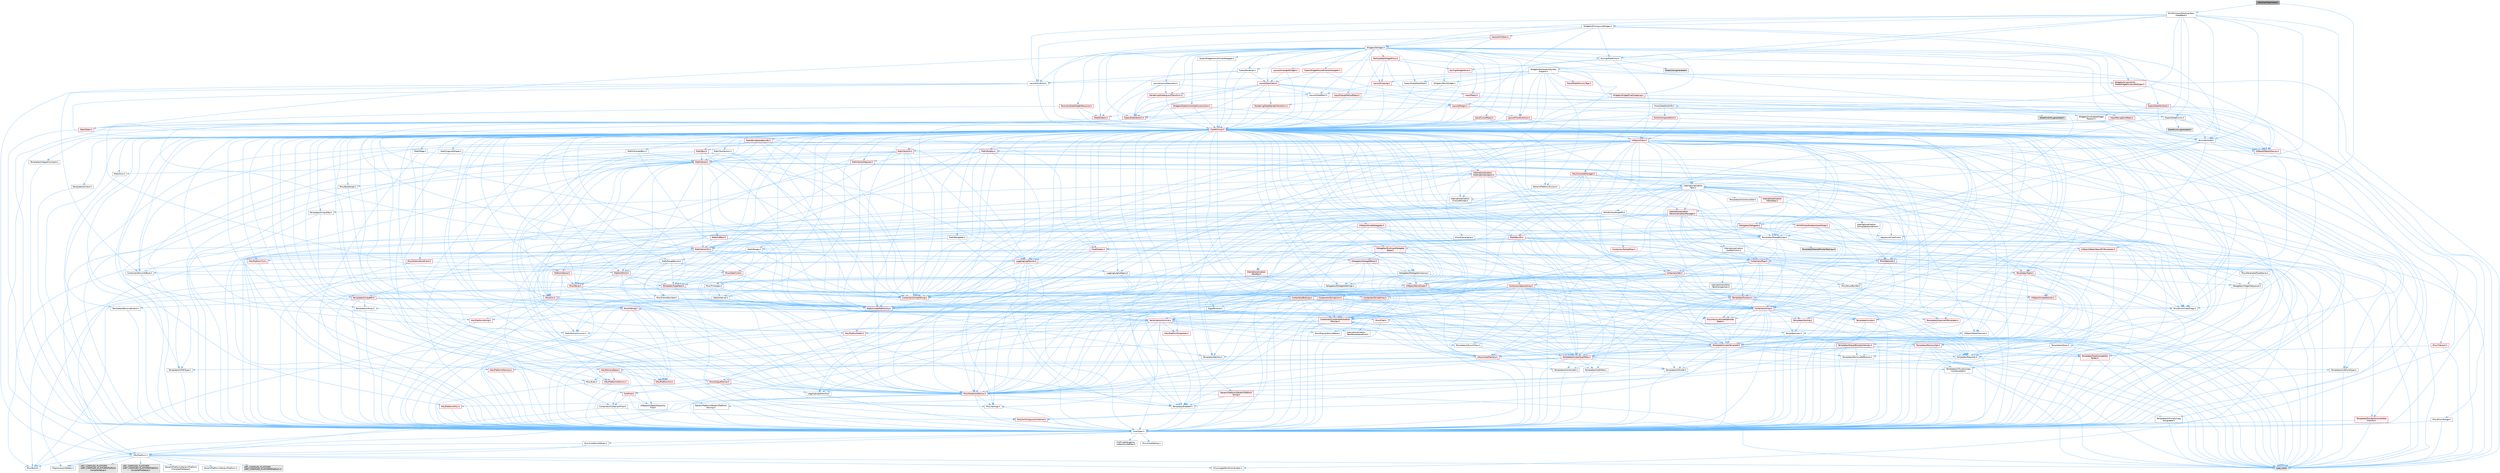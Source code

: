 digraph "SOutlinerTrackView.h"
{
 // INTERACTIVE_SVG=YES
 // LATEX_PDF_SIZE
  bgcolor="transparent";
  edge [fontname=Helvetica,fontsize=10,labelfontname=Helvetica,labelfontsize=10];
  node [fontname=Helvetica,fontsize=10,shape=box,height=0.2,width=0.4];
  Node1 [id="Node000001",label="SOutlinerTrackView.h",height=0.2,width=0.4,color="gray40", fillcolor="grey60", style="filled", fontcolor="black",tooltip=" "];
  Node1 -> Node2 [id="edge1_Node000001_Node000002",color="steelblue1",style="solid",tooltip=" "];
  Node2 [id="Node000002",label="SequencerCoreFwd.h",height=0.2,width=0.4,color="grey40", fillcolor="white", style="filled",URL="$d7/dc1/SequencerCoreFwd_8h.html",tooltip=" "];
  Node1 -> Node3 [id="edge2_Node000001_Node000003",color="steelblue1",style="solid",tooltip=" "];
  Node3 [id="Node000003",label="MVVM/Views/SOutlinerItem\lViewBase.h",height=0.2,width=0.4,color="grey40", fillcolor="white", style="filled",URL="$d8/d1b/SOutlinerItemViewBase_8h.html",tooltip=" "];
  Node3 -> Node4 [id="edge3_Node000003_Node000004",color="steelblue1",style="solid",tooltip=" "];
  Node4 [id="Node000004",label="CoreTypes.h",height=0.2,width=0.4,color="grey40", fillcolor="white", style="filled",URL="$dc/dec/CoreTypes_8h.html",tooltip=" "];
  Node4 -> Node5 [id="edge4_Node000004_Node000005",color="steelblue1",style="solid",tooltip=" "];
  Node5 [id="Node000005",label="HAL/Platform.h",height=0.2,width=0.4,color="grey40", fillcolor="white", style="filled",URL="$d9/dd0/Platform_8h.html",tooltip=" "];
  Node5 -> Node6 [id="edge5_Node000005_Node000006",color="steelblue1",style="solid",tooltip=" "];
  Node6 [id="Node000006",label="Misc/Build.h",height=0.2,width=0.4,color="grey40", fillcolor="white", style="filled",URL="$d3/dbb/Build_8h.html",tooltip=" "];
  Node5 -> Node7 [id="edge6_Node000005_Node000007",color="steelblue1",style="solid",tooltip=" "];
  Node7 [id="Node000007",label="Misc/LargeWorldCoordinates.h",height=0.2,width=0.4,color="grey40", fillcolor="white", style="filled",URL="$d2/dcb/LargeWorldCoordinates_8h.html",tooltip=" "];
  Node5 -> Node8 [id="edge7_Node000005_Node000008",color="steelblue1",style="solid",tooltip=" "];
  Node8 [id="Node000008",label="type_traits",height=0.2,width=0.4,color="grey60", fillcolor="#E0E0E0", style="filled",tooltip=" "];
  Node5 -> Node9 [id="edge8_Node000005_Node000009",color="steelblue1",style="solid",tooltip=" "];
  Node9 [id="Node000009",label="PreprocessorHelpers.h",height=0.2,width=0.4,color="grey40", fillcolor="white", style="filled",URL="$db/ddb/PreprocessorHelpers_8h.html",tooltip=" "];
  Node5 -> Node10 [id="edge9_Node000005_Node000010",color="steelblue1",style="solid",tooltip=" "];
  Node10 [id="Node000010",label="UBT_COMPILED_PLATFORM\l/UBT_COMPILED_PLATFORMPlatform\lCompilerPreSetup.h",height=0.2,width=0.4,color="grey60", fillcolor="#E0E0E0", style="filled",tooltip=" "];
  Node5 -> Node11 [id="edge10_Node000005_Node000011",color="steelblue1",style="solid",tooltip=" "];
  Node11 [id="Node000011",label="GenericPlatform/GenericPlatform\lCompilerPreSetup.h",height=0.2,width=0.4,color="grey40", fillcolor="white", style="filled",URL="$d9/dc8/GenericPlatformCompilerPreSetup_8h.html",tooltip=" "];
  Node5 -> Node12 [id="edge11_Node000005_Node000012",color="steelblue1",style="solid",tooltip=" "];
  Node12 [id="Node000012",label="GenericPlatform/GenericPlatform.h",height=0.2,width=0.4,color="grey40", fillcolor="white", style="filled",URL="$d6/d84/GenericPlatform_8h.html",tooltip=" "];
  Node5 -> Node13 [id="edge12_Node000005_Node000013",color="steelblue1",style="solid",tooltip=" "];
  Node13 [id="Node000013",label="UBT_COMPILED_PLATFORM\l/UBT_COMPILED_PLATFORMPlatform.h",height=0.2,width=0.4,color="grey60", fillcolor="#E0E0E0", style="filled",tooltip=" "];
  Node5 -> Node14 [id="edge13_Node000005_Node000014",color="steelblue1",style="solid",tooltip=" "];
  Node14 [id="Node000014",label="UBT_COMPILED_PLATFORM\l/UBT_COMPILED_PLATFORMPlatform\lCompilerSetup.h",height=0.2,width=0.4,color="grey60", fillcolor="#E0E0E0", style="filled",tooltip=" "];
  Node4 -> Node15 [id="edge14_Node000004_Node000015",color="steelblue1",style="solid",tooltip=" "];
  Node15 [id="Node000015",label="ProfilingDebugging\l/UMemoryDefines.h",height=0.2,width=0.4,color="grey40", fillcolor="white", style="filled",URL="$d2/da2/UMemoryDefines_8h.html",tooltip=" "];
  Node4 -> Node16 [id="edge15_Node000004_Node000016",color="steelblue1",style="solid",tooltip=" "];
  Node16 [id="Node000016",label="Misc/CoreMiscDefines.h",height=0.2,width=0.4,color="grey40", fillcolor="white", style="filled",URL="$da/d38/CoreMiscDefines_8h.html",tooltip=" "];
  Node16 -> Node5 [id="edge16_Node000016_Node000005",color="steelblue1",style="solid",tooltip=" "];
  Node16 -> Node9 [id="edge17_Node000016_Node000009",color="steelblue1",style="solid",tooltip=" "];
  Node4 -> Node17 [id="edge18_Node000004_Node000017",color="steelblue1",style="solid",tooltip=" "];
  Node17 [id="Node000017",label="Misc/CoreDefines.h",height=0.2,width=0.4,color="grey40", fillcolor="white", style="filled",URL="$d3/dd2/CoreDefines_8h.html",tooltip=" "];
  Node3 -> Node18 [id="edge19_Node000003_Node000018",color="steelblue1",style="solid",tooltip=" "];
  Node18 [id="Node000018",label="Fonts/SlateFontInfo.h",height=0.2,width=0.4,color="grey40", fillcolor="white", style="filled",URL="$dc/dfb/SlateFontInfo_8h.html",tooltip=" "];
  Node18 -> Node19 [id="edge20_Node000018_Node000019",color="steelblue1",style="solid",tooltip=" "];
  Node19 [id="Node000019",label="CoreMinimal.h",height=0.2,width=0.4,color="red", fillcolor="#FFF0F0", style="filled",URL="$d7/d67/CoreMinimal_8h.html",tooltip=" "];
  Node19 -> Node4 [id="edge21_Node000019_Node000004",color="steelblue1",style="solid",tooltip=" "];
  Node19 -> Node20 [id="edge22_Node000019_Node000020",color="steelblue1",style="solid",tooltip=" "];
  Node20 [id="Node000020",label="CoreFwd.h",height=0.2,width=0.4,color="red", fillcolor="#FFF0F0", style="filled",URL="$d1/d1e/CoreFwd_8h.html",tooltip=" "];
  Node20 -> Node4 [id="edge23_Node000020_Node000004",color="steelblue1",style="solid",tooltip=" "];
  Node20 -> Node21 [id="edge24_Node000020_Node000021",color="steelblue1",style="solid",tooltip=" "];
  Node21 [id="Node000021",label="Containers/ContainersFwd.h",height=0.2,width=0.4,color="grey40", fillcolor="white", style="filled",URL="$d4/d0a/ContainersFwd_8h.html",tooltip=" "];
  Node21 -> Node5 [id="edge25_Node000021_Node000005",color="steelblue1",style="solid",tooltip=" "];
  Node21 -> Node4 [id="edge26_Node000021_Node000004",color="steelblue1",style="solid",tooltip=" "];
  Node21 -> Node22 [id="edge27_Node000021_Node000022",color="steelblue1",style="solid",tooltip=" "];
  Node22 [id="Node000022",label="Traits/IsContiguousContainer.h",height=0.2,width=0.4,color="red", fillcolor="#FFF0F0", style="filled",URL="$d5/d3c/IsContiguousContainer_8h.html",tooltip=" "];
  Node22 -> Node4 [id="edge28_Node000022_Node000004",color="steelblue1",style="solid",tooltip=" "];
  Node20 -> Node26 [id="edge29_Node000020_Node000026",color="steelblue1",style="solid",tooltip=" "];
  Node26 [id="Node000026",label="UObject/UObjectHierarchy\lFwd.h",height=0.2,width=0.4,color="grey40", fillcolor="white", style="filled",URL="$d3/d13/UObjectHierarchyFwd_8h.html",tooltip=" "];
  Node19 -> Node26 [id="edge30_Node000019_Node000026",color="steelblue1",style="solid",tooltip=" "];
  Node19 -> Node21 [id="edge31_Node000019_Node000021",color="steelblue1",style="solid",tooltip=" "];
  Node19 -> Node27 [id="edge32_Node000019_Node000027",color="steelblue1",style="solid",tooltip=" "];
  Node27 [id="Node000027",label="Misc/VarArgs.h",height=0.2,width=0.4,color="grey40", fillcolor="white", style="filled",URL="$d5/d6f/VarArgs_8h.html",tooltip=" "];
  Node27 -> Node4 [id="edge33_Node000027_Node000004",color="steelblue1",style="solid",tooltip=" "];
  Node19 -> Node28 [id="edge34_Node000019_Node000028",color="steelblue1",style="solid",tooltip=" "];
  Node28 [id="Node000028",label="Logging/LogVerbosity.h",height=0.2,width=0.4,color="grey40", fillcolor="white", style="filled",URL="$d2/d8f/LogVerbosity_8h.html",tooltip=" "];
  Node28 -> Node4 [id="edge35_Node000028_Node000004",color="steelblue1",style="solid",tooltip=" "];
  Node19 -> Node29 [id="edge36_Node000019_Node000029",color="steelblue1",style="solid",tooltip=" "];
  Node29 [id="Node000029",label="Misc/OutputDevice.h",height=0.2,width=0.4,color="red", fillcolor="#FFF0F0", style="filled",URL="$d7/d32/OutputDevice_8h.html",tooltip=" "];
  Node29 -> Node20 [id="edge37_Node000029_Node000020",color="steelblue1",style="solid",tooltip=" "];
  Node29 -> Node4 [id="edge38_Node000029_Node000004",color="steelblue1",style="solid",tooltip=" "];
  Node29 -> Node28 [id="edge39_Node000029_Node000028",color="steelblue1",style="solid",tooltip=" "];
  Node29 -> Node27 [id="edge40_Node000029_Node000027",color="steelblue1",style="solid",tooltip=" "];
  Node19 -> Node35 [id="edge41_Node000019_Node000035",color="steelblue1",style="solid",tooltip=" "];
  Node35 [id="Node000035",label="HAL/PlatformCrt.h",height=0.2,width=0.4,color="red", fillcolor="#FFF0F0", style="filled",URL="$d8/d75/PlatformCrt_8h.html",tooltip=" "];
  Node19 -> Node45 [id="edge42_Node000019_Node000045",color="steelblue1",style="solid",tooltip=" "];
  Node45 [id="Node000045",label="HAL/PlatformMisc.h",height=0.2,width=0.4,color="red", fillcolor="#FFF0F0", style="filled",URL="$d0/df5/PlatformMisc_8h.html",tooltip=" "];
  Node45 -> Node4 [id="edge43_Node000045_Node000004",color="steelblue1",style="solid",tooltip=" "];
  Node19 -> Node64 [id="edge44_Node000019_Node000064",color="steelblue1",style="solid",tooltip=" "];
  Node64 [id="Node000064",label="Misc/AssertionMacros.h",height=0.2,width=0.4,color="red", fillcolor="#FFF0F0", style="filled",URL="$d0/dfa/AssertionMacros_8h.html",tooltip=" "];
  Node64 -> Node4 [id="edge45_Node000064_Node000004",color="steelblue1",style="solid",tooltip=" "];
  Node64 -> Node5 [id="edge46_Node000064_Node000005",color="steelblue1",style="solid",tooltip=" "];
  Node64 -> Node45 [id="edge47_Node000064_Node000045",color="steelblue1",style="solid",tooltip=" "];
  Node64 -> Node9 [id="edge48_Node000064_Node000009",color="steelblue1",style="solid",tooltip=" "];
  Node64 -> Node65 [id="edge49_Node000064_Node000065",color="steelblue1",style="solid",tooltip=" "];
  Node65 [id="Node000065",label="Templates/EnableIf.h",height=0.2,width=0.4,color="grey40", fillcolor="white", style="filled",URL="$d7/d60/EnableIf_8h.html",tooltip=" "];
  Node65 -> Node4 [id="edge50_Node000065_Node000004",color="steelblue1",style="solid",tooltip=" "];
  Node64 -> Node27 [id="edge51_Node000064_Node000027",color="steelblue1",style="solid",tooltip=" "];
  Node19 -> Node73 [id="edge52_Node000019_Node000073",color="steelblue1",style="solid",tooltip=" "];
  Node73 [id="Node000073",label="Templates/IsPointer.h",height=0.2,width=0.4,color="grey40", fillcolor="white", style="filled",URL="$d7/d05/IsPointer_8h.html",tooltip=" "];
  Node73 -> Node4 [id="edge53_Node000073_Node000004",color="steelblue1",style="solid",tooltip=" "];
  Node19 -> Node74 [id="edge54_Node000019_Node000074",color="steelblue1",style="solid",tooltip=" "];
  Node74 [id="Node000074",label="HAL/PlatformMemory.h",height=0.2,width=0.4,color="red", fillcolor="#FFF0F0", style="filled",URL="$de/d68/PlatformMemory_8h.html",tooltip=" "];
  Node74 -> Node4 [id="edge55_Node000074_Node000004",color="steelblue1",style="solid",tooltip=" "];
  Node19 -> Node57 [id="edge56_Node000019_Node000057",color="steelblue1",style="solid",tooltip=" "];
  Node57 [id="Node000057",label="HAL/PlatformAtomics.h",height=0.2,width=0.4,color="red", fillcolor="#FFF0F0", style="filled",URL="$d3/d36/PlatformAtomics_8h.html",tooltip=" "];
  Node57 -> Node4 [id="edge57_Node000057_Node000004",color="steelblue1",style="solid",tooltip=" "];
  Node19 -> Node79 [id="edge58_Node000019_Node000079",color="steelblue1",style="solid",tooltip=" "];
  Node79 [id="Node000079",label="Misc/Exec.h",height=0.2,width=0.4,color="grey40", fillcolor="white", style="filled",URL="$de/ddb/Exec_8h.html",tooltip=" "];
  Node79 -> Node4 [id="edge59_Node000079_Node000004",color="steelblue1",style="solid",tooltip=" "];
  Node79 -> Node64 [id="edge60_Node000079_Node000064",color="steelblue1",style="solid",tooltip=" "];
  Node19 -> Node80 [id="edge61_Node000019_Node000080",color="steelblue1",style="solid",tooltip=" "];
  Node80 [id="Node000080",label="HAL/MemoryBase.h",height=0.2,width=0.4,color="red", fillcolor="#FFF0F0", style="filled",URL="$d6/d9f/MemoryBase_8h.html",tooltip=" "];
  Node80 -> Node4 [id="edge62_Node000080_Node000004",color="steelblue1",style="solid",tooltip=" "];
  Node80 -> Node57 [id="edge63_Node000080_Node000057",color="steelblue1",style="solid",tooltip=" "];
  Node80 -> Node35 [id="edge64_Node000080_Node000035",color="steelblue1",style="solid",tooltip=" "];
  Node80 -> Node79 [id="edge65_Node000080_Node000079",color="steelblue1",style="solid",tooltip=" "];
  Node80 -> Node29 [id="edge66_Node000080_Node000029",color="steelblue1",style="solid",tooltip=" "];
  Node19 -> Node90 [id="edge67_Node000019_Node000090",color="steelblue1",style="solid",tooltip=" "];
  Node90 [id="Node000090",label="HAL/UnrealMemory.h",height=0.2,width=0.4,color="red", fillcolor="#FFF0F0", style="filled",URL="$d9/d96/UnrealMemory_8h.html",tooltip=" "];
  Node90 -> Node4 [id="edge68_Node000090_Node000004",color="steelblue1",style="solid",tooltip=" "];
  Node90 -> Node80 [id="edge69_Node000090_Node000080",color="steelblue1",style="solid",tooltip=" "];
  Node90 -> Node74 [id="edge70_Node000090_Node000074",color="steelblue1",style="solid",tooltip=" "];
  Node90 -> Node73 [id="edge71_Node000090_Node000073",color="steelblue1",style="solid",tooltip=" "];
  Node19 -> Node92 [id="edge72_Node000019_Node000092",color="steelblue1",style="solid",tooltip=" "];
  Node92 [id="Node000092",label="Templates/IsArithmetic.h",height=0.2,width=0.4,color="grey40", fillcolor="white", style="filled",URL="$d2/d5d/IsArithmetic_8h.html",tooltip=" "];
  Node92 -> Node4 [id="edge73_Node000092_Node000004",color="steelblue1",style="solid",tooltip=" "];
  Node19 -> Node86 [id="edge74_Node000019_Node000086",color="steelblue1",style="solid",tooltip=" "];
  Node86 [id="Node000086",label="Templates/AndOrNot.h",height=0.2,width=0.4,color="grey40", fillcolor="white", style="filled",URL="$db/d0a/AndOrNot_8h.html",tooltip=" "];
  Node86 -> Node4 [id="edge75_Node000086_Node000004",color="steelblue1",style="solid",tooltip=" "];
  Node19 -> Node93 [id="edge76_Node000019_Node000093",color="steelblue1",style="solid",tooltip=" "];
  Node93 [id="Node000093",label="Templates/IsPODType.h",height=0.2,width=0.4,color="grey40", fillcolor="white", style="filled",URL="$d7/db1/IsPODType_8h.html",tooltip=" "];
  Node93 -> Node4 [id="edge77_Node000093_Node000004",color="steelblue1",style="solid",tooltip=" "];
  Node19 -> Node94 [id="edge78_Node000019_Node000094",color="steelblue1",style="solid",tooltip=" "];
  Node94 [id="Node000094",label="Templates/IsUECoreType.h",height=0.2,width=0.4,color="grey40", fillcolor="white", style="filled",URL="$d1/db8/IsUECoreType_8h.html",tooltip=" "];
  Node94 -> Node4 [id="edge79_Node000094_Node000004",color="steelblue1",style="solid",tooltip=" "];
  Node94 -> Node8 [id="edge80_Node000094_Node000008",color="steelblue1",style="solid",tooltip=" "];
  Node19 -> Node87 [id="edge81_Node000019_Node000087",color="steelblue1",style="solid",tooltip=" "];
  Node87 [id="Node000087",label="Templates/IsTriviallyCopy\lConstructible.h",height=0.2,width=0.4,color="grey40", fillcolor="white", style="filled",URL="$d3/d78/IsTriviallyCopyConstructible_8h.html",tooltip=" "];
  Node87 -> Node4 [id="edge82_Node000087_Node000004",color="steelblue1",style="solid",tooltip=" "];
  Node87 -> Node8 [id="edge83_Node000087_Node000008",color="steelblue1",style="solid",tooltip=" "];
  Node19 -> Node95 [id="edge84_Node000019_Node000095",color="steelblue1",style="solid",tooltip=" "];
  Node95 [id="Node000095",label="Templates/UnrealTypeTraits.h",height=0.2,width=0.4,color="red", fillcolor="#FFF0F0", style="filled",URL="$d2/d2d/UnrealTypeTraits_8h.html",tooltip=" "];
  Node95 -> Node4 [id="edge85_Node000095_Node000004",color="steelblue1",style="solid",tooltip=" "];
  Node95 -> Node73 [id="edge86_Node000095_Node000073",color="steelblue1",style="solid",tooltip=" "];
  Node95 -> Node64 [id="edge87_Node000095_Node000064",color="steelblue1",style="solid",tooltip=" "];
  Node95 -> Node86 [id="edge88_Node000095_Node000086",color="steelblue1",style="solid",tooltip=" "];
  Node95 -> Node65 [id="edge89_Node000095_Node000065",color="steelblue1",style="solid",tooltip=" "];
  Node95 -> Node92 [id="edge90_Node000095_Node000092",color="steelblue1",style="solid",tooltip=" "];
  Node95 -> Node93 [id="edge91_Node000095_Node000093",color="steelblue1",style="solid",tooltip=" "];
  Node95 -> Node94 [id="edge92_Node000095_Node000094",color="steelblue1",style="solid",tooltip=" "];
  Node95 -> Node87 [id="edge93_Node000095_Node000087",color="steelblue1",style="solid",tooltip=" "];
  Node19 -> Node65 [id="edge94_Node000019_Node000065",color="steelblue1",style="solid",tooltip=" "];
  Node19 -> Node97 [id="edge95_Node000019_Node000097",color="steelblue1",style="solid",tooltip=" "];
  Node97 [id="Node000097",label="Templates/RemoveReference.h",height=0.2,width=0.4,color="grey40", fillcolor="white", style="filled",URL="$da/dbe/RemoveReference_8h.html",tooltip=" "];
  Node97 -> Node4 [id="edge96_Node000097_Node000004",color="steelblue1",style="solid",tooltip=" "];
  Node19 -> Node98 [id="edge97_Node000019_Node000098",color="steelblue1",style="solid",tooltip=" "];
  Node98 [id="Node000098",label="Templates/IntegralConstant.h",height=0.2,width=0.4,color="grey40", fillcolor="white", style="filled",URL="$db/d1b/IntegralConstant_8h.html",tooltip=" "];
  Node98 -> Node4 [id="edge98_Node000098_Node000004",color="steelblue1",style="solid",tooltip=" "];
  Node19 -> Node99 [id="edge99_Node000019_Node000099",color="steelblue1",style="solid",tooltip=" "];
  Node99 [id="Node000099",label="Templates/IsClass.h",height=0.2,width=0.4,color="grey40", fillcolor="white", style="filled",URL="$db/dcb/IsClass_8h.html",tooltip=" "];
  Node99 -> Node4 [id="edge100_Node000099_Node000004",color="steelblue1",style="solid",tooltip=" "];
  Node19 -> Node100 [id="edge101_Node000019_Node000100",color="steelblue1",style="solid",tooltip=" "];
  Node100 [id="Node000100",label="Templates/TypeCompatible\lBytes.h",height=0.2,width=0.4,color="red", fillcolor="#FFF0F0", style="filled",URL="$df/d0a/TypeCompatibleBytes_8h.html",tooltip=" "];
  Node100 -> Node4 [id="edge102_Node000100_Node000004",color="steelblue1",style="solid",tooltip=" "];
  Node100 -> Node8 [id="edge103_Node000100_Node000008",color="steelblue1",style="solid",tooltip=" "];
  Node19 -> Node22 [id="edge104_Node000019_Node000022",color="steelblue1",style="solid",tooltip=" "];
  Node19 -> Node101 [id="edge105_Node000019_Node000101",color="steelblue1",style="solid",tooltip=" "];
  Node101 [id="Node000101",label="Templates/UnrealTemplate.h",height=0.2,width=0.4,color="red", fillcolor="#FFF0F0", style="filled",URL="$d4/d24/UnrealTemplate_8h.html",tooltip=" "];
  Node101 -> Node4 [id="edge106_Node000101_Node000004",color="steelblue1",style="solid",tooltip=" "];
  Node101 -> Node73 [id="edge107_Node000101_Node000073",color="steelblue1",style="solid",tooltip=" "];
  Node101 -> Node90 [id="edge108_Node000101_Node000090",color="steelblue1",style="solid",tooltip=" "];
  Node101 -> Node95 [id="edge109_Node000101_Node000095",color="steelblue1",style="solid",tooltip=" "];
  Node101 -> Node97 [id="edge110_Node000101_Node000097",color="steelblue1",style="solid",tooltip=" "];
  Node101 -> Node67 [id="edge111_Node000101_Node000067",color="steelblue1",style="solid",tooltip=" "];
  Node67 [id="Node000067",label="Templates/Requires.h",height=0.2,width=0.4,color="grey40", fillcolor="white", style="filled",URL="$dc/d96/Requires_8h.html",tooltip=" "];
  Node67 -> Node65 [id="edge112_Node000067_Node000065",color="steelblue1",style="solid",tooltip=" "];
  Node67 -> Node8 [id="edge113_Node000067_Node000008",color="steelblue1",style="solid",tooltip=" "];
  Node101 -> Node100 [id="edge114_Node000101_Node000100",color="steelblue1",style="solid",tooltip=" "];
  Node101 -> Node68 [id="edge115_Node000101_Node000068",color="steelblue1",style="solid",tooltip=" "];
  Node68 [id="Node000068",label="Templates/Identity.h",height=0.2,width=0.4,color="grey40", fillcolor="white", style="filled",URL="$d0/dd5/Identity_8h.html",tooltip=" "];
  Node101 -> Node22 [id="edge116_Node000101_Node000022",color="steelblue1",style="solid",tooltip=" "];
  Node101 -> Node8 [id="edge117_Node000101_Node000008",color="steelblue1",style="solid",tooltip=" "];
  Node19 -> Node50 [id="edge118_Node000019_Node000050",color="steelblue1",style="solid",tooltip=" "];
  Node50 [id="Node000050",label="Math/NumericLimits.h",height=0.2,width=0.4,color="grey40", fillcolor="white", style="filled",URL="$df/d1b/NumericLimits_8h.html",tooltip=" "];
  Node50 -> Node4 [id="edge119_Node000050_Node000004",color="steelblue1",style="solid",tooltip=" "];
  Node19 -> Node105 [id="edge120_Node000019_Node000105",color="steelblue1",style="solid",tooltip=" "];
  Node105 [id="Node000105",label="HAL/PlatformMath.h",height=0.2,width=0.4,color="red", fillcolor="#FFF0F0", style="filled",URL="$dc/d53/PlatformMath_8h.html",tooltip=" "];
  Node105 -> Node4 [id="edge121_Node000105_Node000004",color="steelblue1",style="solid",tooltip=" "];
  Node19 -> Node88 [id="edge122_Node000019_Node000088",color="steelblue1",style="solid",tooltip=" "];
  Node88 [id="Node000088",label="Templates/IsTriviallyCopy\lAssignable.h",height=0.2,width=0.4,color="grey40", fillcolor="white", style="filled",URL="$d2/df2/IsTriviallyCopyAssignable_8h.html",tooltip=" "];
  Node88 -> Node4 [id="edge123_Node000088_Node000004",color="steelblue1",style="solid",tooltip=" "];
  Node88 -> Node8 [id="edge124_Node000088_Node000008",color="steelblue1",style="solid",tooltip=" "];
  Node19 -> Node113 [id="edge125_Node000019_Node000113",color="steelblue1",style="solid",tooltip=" "];
  Node113 [id="Node000113",label="Templates/MemoryOps.h",height=0.2,width=0.4,color="red", fillcolor="#FFF0F0", style="filled",URL="$db/dea/MemoryOps_8h.html",tooltip=" "];
  Node113 -> Node4 [id="edge126_Node000113_Node000004",color="steelblue1",style="solid",tooltip=" "];
  Node113 -> Node90 [id="edge127_Node000113_Node000090",color="steelblue1",style="solid",tooltip=" "];
  Node113 -> Node88 [id="edge128_Node000113_Node000088",color="steelblue1",style="solid",tooltip=" "];
  Node113 -> Node87 [id="edge129_Node000113_Node000087",color="steelblue1",style="solid",tooltip=" "];
  Node113 -> Node67 [id="edge130_Node000113_Node000067",color="steelblue1",style="solid",tooltip=" "];
  Node113 -> Node95 [id="edge131_Node000113_Node000095",color="steelblue1",style="solid",tooltip=" "];
  Node113 -> Node8 [id="edge132_Node000113_Node000008",color="steelblue1",style="solid",tooltip=" "];
  Node19 -> Node114 [id="edge133_Node000019_Node000114",color="steelblue1",style="solid",tooltip=" "];
  Node114 [id="Node000114",label="Containers/ContainerAllocation\lPolicies.h",height=0.2,width=0.4,color="red", fillcolor="#FFF0F0", style="filled",URL="$d7/dff/ContainerAllocationPolicies_8h.html",tooltip=" "];
  Node114 -> Node4 [id="edge134_Node000114_Node000004",color="steelblue1",style="solid",tooltip=" "];
  Node114 -> Node114 [id="edge135_Node000114_Node000114",color="steelblue1",style="solid",tooltip=" "];
  Node114 -> Node105 [id="edge136_Node000114_Node000105",color="steelblue1",style="solid",tooltip=" "];
  Node114 -> Node90 [id="edge137_Node000114_Node000090",color="steelblue1",style="solid",tooltip=" "];
  Node114 -> Node50 [id="edge138_Node000114_Node000050",color="steelblue1",style="solid",tooltip=" "];
  Node114 -> Node64 [id="edge139_Node000114_Node000064",color="steelblue1",style="solid",tooltip=" "];
  Node114 -> Node113 [id="edge140_Node000114_Node000113",color="steelblue1",style="solid",tooltip=" "];
  Node114 -> Node100 [id="edge141_Node000114_Node000100",color="steelblue1",style="solid",tooltip=" "];
  Node114 -> Node8 [id="edge142_Node000114_Node000008",color="steelblue1",style="solid",tooltip=" "];
  Node19 -> Node117 [id="edge143_Node000019_Node000117",color="steelblue1",style="solid",tooltip=" "];
  Node117 [id="Node000117",label="Templates/IsEnumClass.h",height=0.2,width=0.4,color="grey40", fillcolor="white", style="filled",URL="$d7/d15/IsEnumClass_8h.html",tooltip=" "];
  Node117 -> Node4 [id="edge144_Node000117_Node000004",color="steelblue1",style="solid",tooltip=" "];
  Node117 -> Node86 [id="edge145_Node000117_Node000086",color="steelblue1",style="solid",tooltip=" "];
  Node19 -> Node118 [id="edge146_Node000019_Node000118",color="steelblue1",style="solid",tooltip=" "];
  Node118 [id="Node000118",label="HAL/PlatformProperties.h",height=0.2,width=0.4,color="red", fillcolor="#FFF0F0", style="filled",URL="$d9/db0/PlatformProperties_8h.html",tooltip=" "];
  Node118 -> Node4 [id="edge147_Node000118_Node000004",color="steelblue1",style="solid",tooltip=" "];
  Node19 -> Node121 [id="edge148_Node000019_Node000121",color="steelblue1",style="solid",tooltip=" "];
  Node121 [id="Node000121",label="Misc/EngineVersionBase.h",height=0.2,width=0.4,color="grey40", fillcolor="white", style="filled",URL="$d5/d2b/EngineVersionBase_8h.html",tooltip=" "];
  Node121 -> Node4 [id="edge149_Node000121_Node000004",color="steelblue1",style="solid",tooltip=" "];
  Node19 -> Node122 [id="edge150_Node000019_Node000122",color="steelblue1",style="solid",tooltip=" "];
  Node122 [id="Node000122",label="Internationalization\l/TextNamespaceFwd.h",height=0.2,width=0.4,color="grey40", fillcolor="white", style="filled",URL="$d8/d97/TextNamespaceFwd_8h.html",tooltip=" "];
  Node122 -> Node4 [id="edge151_Node000122_Node000004",color="steelblue1",style="solid",tooltip=" "];
  Node19 -> Node123 [id="edge152_Node000019_Node000123",color="steelblue1",style="solid",tooltip=" "];
  Node123 [id="Node000123",label="Serialization/Archive.h",height=0.2,width=0.4,color="red", fillcolor="#FFF0F0", style="filled",URL="$d7/d3b/Archive_8h.html",tooltip=" "];
  Node123 -> Node20 [id="edge153_Node000123_Node000020",color="steelblue1",style="solid",tooltip=" "];
  Node123 -> Node4 [id="edge154_Node000123_Node000004",color="steelblue1",style="solid",tooltip=" "];
  Node123 -> Node118 [id="edge155_Node000123_Node000118",color="steelblue1",style="solid",tooltip=" "];
  Node123 -> Node122 [id="edge156_Node000123_Node000122",color="steelblue1",style="solid",tooltip=" "];
  Node123 -> Node64 [id="edge157_Node000123_Node000064",color="steelblue1",style="solid",tooltip=" "];
  Node123 -> Node6 [id="edge158_Node000123_Node000006",color="steelblue1",style="solid",tooltip=" "];
  Node123 -> Node121 [id="edge159_Node000123_Node000121",color="steelblue1",style="solid",tooltip=" "];
  Node123 -> Node27 [id="edge160_Node000123_Node000027",color="steelblue1",style="solid",tooltip=" "];
  Node123 -> Node65 [id="edge161_Node000123_Node000065",color="steelblue1",style="solid",tooltip=" "];
  Node123 -> Node117 [id="edge162_Node000123_Node000117",color="steelblue1",style="solid",tooltip=" "];
  Node123 -> Node101 [id="edge163_Node000123_Node000101",color="steelblue1",style="solid",tooltip=" "];
  Node123 -> Node126 [id="edge164_Node000123_Node000126",color="steelblue1",style="solid",tooltip=" "];
  Node126 [id="Node000126",label="UObject/ObjectVersion.h",height=0.2,width=0.4,color="grey40", fillcolor="white", style="filled",URL="$da/d63/ObjectVersion_8h.html",tooltip=" "];
  Node126 -> Node4 [id="edge165_Node000126_Node000004",color="steelblue1",style="solid",tooltip=" "];
  Node19 -> Node127 [id="edge166_Node000019_Node000127",color="steelblue1",style="solid",tooltip=" "];
  Node127 [id="Node000127",label="Templates/Less.h",height=0.2,width=0.4,color="grey40", fillcolor="white", style="filled",URL="$de/dc8/Less_8h.html",tooltip=" "];
  Node127 -> Node4 [id="edge167_Node000127_Node000004",color="steelblue1",style="solid",tooltip=" "];
  Node127 -> Node101 [id="edge168_Node000127_Node000101",color="steelblue1",style="solid",tooltip=" "];
  Node19 -> Node128 [id="edge169_Node000019_Node000128",color="steelblue1",style="solid",tooltip=" "];
  Node128 [id="Node000128",label="Templates/Sorting.h",height=0.2,width=0.4,color="red", fillcolor="#FFF0F0", style="filled",URL="$d3/d9e/Sorting_8h.html",tooltip=" "];
  Node128 -> Node4 [id="edge170_Node000128_Node000004",color="steelblue1",style="solid",tooltip=" "];
  Node128 -> Node105 [id="edge171_Node000128_Node000105",color="steelblue1",style="solid",tooltip=" "];
  Node128 -> Node127 [id="edge172_Node000128_Node000127",color="steelblue1",style="solid",tooltip=" "];
  Node19 -> Node139 [id="edge173_Node000019_Node000139",color="steelblue1",style="solid",tooltip=" "];
  Node139 [id="Node000139",label="Misc/Char.h",height=0.2,width=0.4,color="red", fillcolor="#FFF0F0", style="filled",URL="$d0/d58/Char_8h.html",tooltip=" "];
  Node139 -> Node4 [id="edge174_Node000139_Node000004",color="steelblue1",style="solid",tooltip=" "];
  Node139 -> Node8 [id="edge175_Node000139_Node000008",color="steelblue1",style="solid",tooltip=" "];
  Node19 -> Node142 [id="edge176_Node000019_Node000142",color="steelblue1",style="solid",tooltip=" "];
  Node142 [id="Node000142",label="GenericPlatform/GenericPlatform\lStricmp.h",height=0.2,width=0.4,color="grey40", fillcolor="white", style="filled",URL="$d2/d86/GenericPlatformStricmp_8h.html",tooltip=" "];
  Node142 -> Node4 [id="edge177_Node000142_Node000004",color="steelblue1",style="solid",tooltip=" "];
  Node19 -> Node143 [id="edge178_Node000019_Node000143",color="steelblue1",style="solid",tooltip=" "];
  Node143 [id="Node000143",label="GenericPlatform/GenericPlatform\lString.h",height=0.2,width=0.4,color="red", fillcolor="#FFF0F0", style="filled",URL="$dd/d20/GenericPlatformString_8h.html",tooltip=" "];
  Node143 -> Node4 [id="edge179_Node000143_Node000004",color="steelblue1",style="solid",tooltip=" "];
  Node143 -> Node142 [id="edge180_Node000143_Node000142",color="steelblue1",style="solid",tooltip=" "];
  Node143 -> Node65 [id="edge181_Node000143_Node000065",color="steelblue1",style="solid",tooltip=" "];
  Node143 -> Node8 [id="edge182_Node000143_Node000008",color="steelblue1",style="solid",tooltip=" "];
  Node19 -> Node76 [id="edge183_Node000019_Node000076",color="steelblue1",style="solid",tooltip=" "];
  Node76 [id="Node000076",label="HAL/PlatformString.h",height=0.2,width=0.4,color="red", fillcolor="#FFF0F0", style="filled",URL="$db/db5/PlatformString_8h.html",tooltip=" "];
  Node76 -> Node4 [id="edge184_Node000076_Node000004",color="steelblue1",style="solid",tooltip=" "];
  Node19 -> Node146 [id="edge185_Node000019_Node000146",color="steelblue1",style="solid",tooltip=" "];
  Node146 [id="Node000146",label="Misc/CString.h",height=0.2,width=0.4,color="red", fillcolor="#FFF0F0", style="filled",URL="$d2/d49/CString_8h.html",tooltip=" "];
  Node146 -> Node4 [id="edge186_Node000146_Node000004",color="steelblue1",style="solid",tooltip=" "];
  Node146 -> Node35 [id="edge187_Node000146_Node000035",color="steelblue1",style="solid",tooltip=" "];
  Node146 -> Node76 [id="edge188_Node000146_Node000076",color="steelblue1",style="solid",tooltip=" "];
  Node146 -> Node64 [id="edge189_Node000146_Node000064",color="steelblue1",style="solid",tooltip=" "];
  Node146 -> Node139 [id="edge190_Node000146_Node000139",color="steelblue1",style="solid",tooltip=" "];
  Node146 -> Node27 [id="edge191_Node000146_Node000027",color="steelblue1",style="solid",tooltip=" "];
  Node19 -> Node147 [id="edge192_Node000019_Node000147",color="steelblue1",style="solid",tooltip=" "];
  Node147 [id="Node000147",label="Misc/Crc.h",height=0.2,width=0.4,color="red", fillcolor="#FFF0F0", style="filled",URL="$d4/dd2/Crc_8h.html",tooltip=" "];
  Node147 -> Node4 [id="edge193_Node000147_Node000004",color="steelblue1",style="solid",tooltip=" "];
  Node147 -> Node76 [id="edge194_Node000147_Node000076",color="steelblue1",style="solid",tooltip=" "];
  Node147 -> Node64 [id="edge195_Node000147_Node000064",color="steelblue1",style="solid",tooltip=" "];
  Node147 -> Node146 [id="edge196_Node000147_Node000146",color="steelblue1",style="solid",tooltip=" "];
  Node147 -> Node139 [id="edge197_Node000147_Node000139",color="steelblue1",style="solid",tooltip=" "];
  Node147 -> Node95 [id="edge198_Node000147_Node000095",color="steelblue1",style="solid",tooltip=" "];
  Node19 -> Node138 [id="edge199_Node000019_Node000138",color="steelblue1",style="solid",tooltip=" "];
  Node138 [id="Node000138",label="Math/UnrealMathUtility.h",height=0.2,width=0.4,color="red", fillcolor="#FFF0F0", style="filled",URL="$db/db8/UnrealMathUtility_8h.html",tooltip=" "];
  Node138 -> Node4 [id="edge200_Node000138_Node000004",color="steelblue1",style="solid",tooltip=" "];
  Node138 -> Node64 [id="edge201_Node000138_Node000064",color="steelblue1",style="solid",tooltip=" "];
  Node138 -> Node105 [id="edge202_Node000138_Node000105",color="steelblue1",style="solid",tooltip=" "];
  Node138 -> Node68 [id="edge203_Node000138_Node000068",color="steelblue1",style="solid",tooltip=" "];
  Node138 -> Node67 [id="edge204_Node000138_Node000067",color="steelblue1",style="solid",tooltip=" "];
  Node19 -> Node148 [id="edge205_Node000019_Node000148",color="steelblue1",style="solid",tooltip=" "];
  Node148 [id="Node000148",label="Containers/UnrealString.h",height=0.2,width=0.4,color="red", fillcolor="#FFF0F0", style="filled",URL="$d5/dba/UnrealString_8h.html",tooltip=" "];
  Node19 -> Node152 [id="edge206_Node000019_Node000152",color="steelblue1",style="solid",tooltip=" "];
  Node152 [id="Node000152",label="Containers/Array.h",height=0.2,width=0.4,color="red", fillcolor="#FFF0F0", style="filled",URL="$df/dd0/Array_8h.html",tooltip=" "];
  Node152 -> Node4 [id="edge207_Node000152_Node000004",color="steelblue1",style="solid",tooltip=" "];
  Node152 -> Node64 [id="edge208_Node000152_Node000064",color="steelblue1",style="solid",tooltip=" "];
  Node152 -> Node153 [id="edge209_Node000152_Node000153",color="steelblue1",style="solid",tooltip=" "];
  Node153 [id="Node000153",label="Misc/IntrusiveUnsetOptional\lState.h",height=0.2,width=0.4,color="red", fillcolor="#FFF0F0", style="filled",URL="$d2/d0a/IntrusiveUnsetOptionalState_8h.html",tooltip=" "];
  Node152 -> Node90 [id="edge210_Node000152_Node000090",color="steelblue1",style="solid",tooltip=" "];
  Node152 -> Node95 [id="edge211_Node000152_Node000095",color="steelblue1",style="solid",tooltip=" "];
  Node152 -> Node101 [id="edge212_Node000152_Node000101",color="steelblue1",style="solid",tooltip=" "];
  Node152 -> Node114 [id="edge213_Node000152_Node000114",color="steelblue1",style="solid",tooltip=" "];
  Node152 -> Node123 [id="edge214_Node000152_Node000123",color="steelblue1",style="solid",tooltip=" "];
  Node152 -> Node131 [id="edge215_Node000152_Node000131",color="steelblue1",style="solid",tooltip=" "];
  Node131 [id="Node000131",label="Templates/Invoke.h",height=0.2,width=0.4,color="red", fillcolor="#FFF0F0", style="filled",URL="$d7/deb/Invoke_8h.html",tooltip=" "];
  Node131 -> Node4 [id="edge216_Node000131_Node000004",color="steelblue1",style="solid",tooltip=" "];
  Node131 -> Node101 [id="edge217_Node000131_Node000101",color="steelblue1",style="solid",tooltip=" "];
  Node131 -> Node8 [id="edge218_Node000131_Node000008",color="steelblue1",style="solid",tooltip=" "];
  Node152 -> Node127 [id="edge219_Node000152_Node000127",color="steelblue1",style="solid",tooltip=" "];
  Node152 -> Node67 [id="edge220_Node000152_Node000067",color="steelblue1",style="solid",tooltip=" "];
  Node152 -> Node128 [id="edge221_Node000152_Node000128",color="steelblue1",style="solid",tooltip=" "];
  Node152 -> Node175 [id="edge222_Node000152_Node000175",color="steelblue1",style="solid",tooltip=" "];
  Node175 [id="Node000175",label="Templates/AlignmentTemplates.h",height=0.2,width=0.4,color="red", fillcolor="#FFF0F0", style="filled",URL="$dd/d32/AlignmentTemplates_8h.html",tooltip=" "];
  Node175 -> Node4 [id="edge223_Node000175_Node000004",color="steelblue1",style="solid",tooltip=" "];
  Node175 -> Node73 [id="edge224_Node000175_Node000073",color="steelblue1",style="solid",tooltip=" "];
  Node152 -> Node8 [id="edge225_Node000152_Node000008",color="steelblue1",style="solid",tooltip=" "];
  Node19 -> Node176 [id="edge226_Node000019_Node000176",color="steelblue1",style="solid",tooltip=" "];
  Node176 [id="Node000176",label="Misc/FrameNumber.h",height=0.2,width=0.4,color="grey40", fillcolor="white", style="filled",URL="$dd/dbd/FrameNumber_8h.html",tooltip=" "];
  Node176 -> Node4 [id="edge227_Node000176_Node000004",color="steelblue1",style="solid",tooltip=" "];
  Node176 -> Node50 [id="edge228_Node000176_Node000050",color="steelblue1",style="solid",tooltip=" "];
  Node176 -> Node138 [id="edge229_Node000176_Node000138",color="steelblue1",style="solid",tooltip=" "];
  Node176 -> Node65 [id="edge230_Node000176_Node000065",color="steelblue1",style="solid",tooltip=" "];
  Node176 -> Node95 [id="edge231_Node000176_Node000095",color="steelblue1",style="solid",tooltip=" "];
  Node19 -> Node177 [id="edge232_Node000019_Node000177",color="steelblue1",style="solid",tooltip=" "];
  Node177 [id="Node000177",label="Misc/Timespan.h",height=0.2,width=0.4,color="grey40", fillcolor="white", style="filled",URL="$da/dd9/Timespan_8h.html",tooltip=" "];
  Node177 -> Node4 [id="edge233_Node000177_Node000004",color="steelblue1",style="solid",tooltip=" "];
  Node177 -> Node178 [id="edge234_Node000177_Node000178",color="steelblue1",style="solid",tooltip=" "];
  Node178 [id="Node000178",label="Math/Interval.h",height=0.2,width=0.4,color="grey40", fillcolor="white", style="filled",URL="$d1/d55/Interval_8h.html",tooltip=" "];
  Node178 -> Node4 [id="edge235_Node000178_Node000004",color="steelblue1",style="solid",tooltip=" "];
  Node178 -> Node92 [id="edge236_Node000178_Node000092",color="steelblue1",style="solid",tooltip=" "];
  Node178 -> Node95 [id="edge237_Node000178_Node000095",color="steelblue1",style="solid",tooltip=" "];
  Node178 -> Node50 [id="edge238_Node000178_Node000050",color="steelblue1",style="solid",tooltip=" "];
  Node178 -> Node138 [id="edge239_Node000178_Node000138",color="steelblue1",style="solid",tooltip=" "];
  Node177 -> Node138 [id="edge240_Node000177_Node000138",color="steelblue1",style="solid",tooltip=" "];
  Node177 -> Node64 [id="edge241_Node000177_Node000064",color="steelblue1",style="solid",tooltip=" "];
  Node19 -> Node179 [id="edge242_Node000019_Node000179",color="steelblue1",style="solid",tooltip=" "];
  Node179 [id="Node000179",label="Containers/StringConv.h",height=0.2,width=0.4,color="red", fillcolor="#FFF0F0", style="filled",URL="$d3/ddf/StringConv_8h.html",tooltip=" "];
  Node179 -> Node4 [id="edge243_Node000179_Node000004",color="steelblue1",style="solid",tooltip=" "];
  Node179 -> Node64 [id="edge244_Node000179_Node000064",color="steelblue1",style="solid",tooltip=" "];
  Node179 -> Node114 [id="edge245_Node000179_Node000114",color="steelblue1",style="solid",tooltip=" "];
  Node179 -> Node152 [id="edge246_Node000179_Node000152",color="steelblue1",style="solid",tooltip=" "];
  Node179 -> Node146 [id="edge247_Node000179_Node000146",color="steelblue1",style="solid",tooltip=" "];
  Node179 -> Node180 [id="edge248_Node000179_Node000180",color="steelblue1",style="solid",tooltip=" "];
  Node180 [id="Node000180",label="Templates/IsArray.h",height=0.2,width=0.4,color="grey40", fillcolor="white", style="filled",URL="$d8/d8d/IsArray_8h.html",tooltip=" "];
  Node180 -> Node4 [id="edge249_Node000180_Node000004",color="steelblue1",style="solid",tooltip=" "];
  Node179 -> Node101 [id="edge250_Node000179_Node000101",color="steelblue1",style="solid",tooltip=" "];
  Node179 -> Node95 [id="edge251_Node000179_Node000095",color="steelblue1",style="solid",tooltip=" "];
  Node179 -> Node22 [id="edge252_Node000179_Node000022",color="steelblue1",style="solid",tooltip=" "];
  Node179 -> Node8 [id="edge253_Node000179_Node000008",color="steelblue1",style="solid",tooltip=" "];
  Node19 -> Node181 [id="edge254_Node000019_Node000181",color="steelblue1",style="solid",tooltip=" "];
  Node181 [id="Node000181",label="UObject/UnrealNames.h",height=0.2,width=0.4,color="red", fillcolor="#FFF0F0", style="filled",URL="$d8/db1/UnrealNames_8h.html",tooltip=" "];
  Node181 -> Node4 [id="edge255_Node000181_Node000004",color="steelblue1",style="solid",tooltip=" "];
  Node19 -> Node183 [id="edge256_Node000019_Node000183",color="steelblue1",style="solid",tooltip=" "];
  Node183 [id="Node000183",label="UObject/NameTypes.h",height=0.2,width=0.4,color="red", fillcolor="#FFF0F0", style="filled",URL="$d6/d35/NameTypes_8h.html",tooltip=" "];
  Node183 -> Node4 [id="edge257_Node000183_Node000004",color="steelblue1",style="solid",tooltip=" "];
  Node183 -> Node64 [id="edge258_Node000183_Node000064",color="steelblue1",style="solid",tooltip=" "];
  Node183 -> Node90 [id="edge259_Node000183_Node000090",color="steelblue1",style="solid",tooltip=" "];
  Node183 -> Node95 [id="edge260_Node000183_Node000095",color="steelblue1",style="solid",tooltip=" "];
  Node183 -> Node101 [id="edge261_Node000183_Node000101",color="steelblue1",style="solid",tooltip=" "];
  Node183 -> Node148 [id="edge262_Node000183_Node000148",color="steelblue1",style="solid",tooltip=" "];
  Node183 -> Node179 [id="edge263_Node000183_Node000179",color="steelblue1",style="solid",tooltip=" "];
  Node183 -> Node181 [id="edge264_Node000183_Node000181",color="steelblue1",style="solid",tooltip=" "];
  Node183 -> Node153 [id="edge265_Node000183_Node000153",color="steelblue1",style="solid",tooltip=" "];
  Node19 -> Node191 [id="edge266_Node000019_Node000191",color="steelblue1",style="solid",tooltip=" "];
  Node191 [id="Node000191",label="Misc/Parse.h",height=0.2,width=0.4,color="red", fillcolor="#FFF0F0", style="filled",URL="$dc/d71/Parse_8h.html",tooltip=" "];
  Node191 -> Node148 [id="edge267_Node000191_Node000148",color="steelblue1",style="solid",tooltip=" "];
  Node191 -> Node4 [id="edge268_Node000191_Node000004",color="steelblue1",style="solid",tooltip=" "];
  Node191 -> Node35 [id="edge269_Node000191_Node000035",color="steelblue1",style="solid",tooltip=" "];
  Node191 -> Node6 [id="edge270_Node000191_Node000006",color="steelblue1",style="solid",tooltip=" "];
  Node191 -> Node52 [id="edge271_Node000191_Node000052",color="steelblue1",style="solid",tooltip=" "];
  Node52 [id="Node000052",label="Misc/EnumClassFlags.h",height=0.2,width=0.4,color="grey40", fillcolor="white", style="filled",URL="$d8/de7/EnumClassFlags_8h.html",tooltip=" "];
  Node191 -> Node192 [id="edge272_Node000191_Node000192",color="steelblue1",style="solid",tooltip=" "];
  Node192 [id="Node000192",label="Templates/Function.h",height=0.2,width=0.4,color="red", fillcolor="#FFF0F0", style="filled",URL="$df/df5/Function_8h.html",tooltip=" "];
  Node192 -> Node4 [id="edge273_Node000192_Node000004",color="steelblue1",style="solid",tooltip=" "];
  Node192 -> Node64 [id="edge274_Node000192_Node000064",color="steelblue1",style="solid",tooltip=" "];
  Node192 -> Node153 [id="edge275_Node000192_Node000153",color="steelblue1",style="solid",tooltip=" "];
  Node192 -> Node90 [id="edge276_Node000192_Node000090",color="steelblue1",style="solid",tooltip=" "];
  Node192 -> Node95 [id="edge277_Node000192_Node000095",color="steelblue1",style="solid",tooltip=" "];
  Node192 -> Node131 [id="edge278_Node000192_Node000131",color="steelblue1",style="solid",tooltip=" "];
  Node192 -> Node101 [id="edge279_Node000192_Node000101",color="steelblue1",style="solid",tooltip=" "];
  Node192 -> Node67 [id="edge280_Node000192_Node000067",color="steelblue1",style="solid",tooltip=" "];
  Node192 -> Node138 [id="edge281_Node000192_Node000138",color="steelblue1",style="solid",tooltip=" "];
  Node192 -> Node8 [id="edge282_Node000192_Node000008",color="steelblue1",style="solid",tooltip=" "];
  Node19 -> Node175 [id="edge283_Node000019_Node000175",color="steelblue1",style="solid",tooltip=" "];
  Node19 -> Node194 [id="edge284_Node000019_Node000194",color="steelblue1",style="solid",tooltip=" "];
  Node194 [id="Node000194",label="Misc/StructBuilder.h",height=0.2,width=0.4,color="grey40", fillcolor="white", style="filled",URL="$d9/db3/StructBuilder_8h.html",tooltip=" "];
  Node194 -> Node4 [id="edge285_Node000194_Node000004",color="steelblue1",style="solid",tooltip=" "];
  Node194 -> Node138 [id="edge286_Node000194_Node000138",color="steelblue1",style="solid",tooltip=" "];
  Node194 -> Node175 [id="edge287_Node000194_Node000175",color="steelblue1",style="solid",tooltip=" "];
  Node19 -> Node107 [id="edge288_Node000019_Node000107",color="steelblue1",style="solid",tooltip=" "];
  Node107 [id="Node000107",label="Templates/Decay.h",height=0.2,width=0.4,color="grey40", fillcolor="white", style="filled",URL="$dd/d0f/Decay_8h.html",tooltip=" "];
  Node107 -> Node4 [id="edge289_Node000107_Node000004",color="steelblue1",style="solid",tooltip=" "];
  Node107 -> Node97 [id="edge290_Node000107_Node000097",color="steelblue1",style="solid",tooltip=" "];
  Node107 -> Node8 [id="edge291_Node000107_Node000008",color="steelblue1",style="solid",tooltip=" "];
  Node19 -> Node195 [id="edge292_Node000019_Node000195",color="steelblue1",style="solid",tooltip=" "];
  Node195 [id="Node000195",label="Templates/PointerIsConvertible\lFromTo.h",height=0.2,width=0.4,color="red", fillcolor="#FFF0F0", style="filled",URL="$d6/d65/PointerIsConvertibleFromTo_8h.html",tooltip=" "];
  Node195 -> Node4 [id="edge293_Node000195_Node000004",color="steelblue1",style="solid",tooltip=" "];
  Node195 -> Node8 [id="edge294_Node000195_Node000008",color="steelblue1",style="solid",tooltip=" "];
  Node19 -> Node131 [id="edge295_Node000019_Node000131",color="steelblue1",style="solid",tooltip=" "];
  Node19 -> Node192 [id="edge296_Node000019_Node000192",color="steelblue1",style="solid",tooltip=" "];
  Node19 -> Node164 [id="edge297_Node000019_Node000164",color="steelblue1",style="solid",tooltip=" "];
  Node164 [id="Node000164",label="Templates/TypeHash.h",height=0.2,width=0.4,color="red", fillcolor="#FFF0F0", style="filled",URL="$d1/d62/TypeHash_8h.html",tooltip=" "];
  Node164 -> Node4 [id="edge298_Node000164_Node000004",color="steelblue1",style="solid",tooltip=" "];
  Node164 -> Node67 [id="edge299_Node000164_Node000067",color="steelblue1",style="solid",tooltip=" "];
  Node164 -> Node147 [id="edge300_Node000164_Node000147",color="steelblue1",style="solid",tooltip=" "];
  Node164 -> Node8 [id="edge301_Node000164_Node000008",color="steelblue1",style="solid",tooltip=" "];
  Node19 -> Node196 [id="edge302_Node000019_Node000196",color="steelblue1",style="solid",tooltip=" "];
  Node196 [id="Node000196",label="Containers/ScriptArray.h",height=0.2,width=0.4,color="red", fillcolor="#FFF0F0", style="filled",URL="$dc/daf/ScriptArray_8h.html",tooltip=" "];
  Node196 -> Node4 [id="edge303_Node000196_Node000004",color="steelblue1",style="solid",tooltip=" "];
  Node196 -> Node64 [id="edge304_Node000196_Node000064",color="steelblue1",style="solid",tooltip=" "];
  Node196 -> Node90 [id="edge305_Node000196_Node000090",color="steelblue1",style="solid",tooltip=" "];
  Node196 -> Node114 [id="edge306_Node000196_Node000114",color="steelblue1",style="solid",tooltip=" "];
  Node196 -> Node152 [id="edge307_Node000196_Node000152",color="steelblue1",style="solid",tooltip=" "];
  Node19 -> Node197 [id="edge308_Node000019_Node000197",color="steelblue1",style="solid",tooltip=" "];
  Node197 [id="Node000197",label="Containers/BitArray.h",height=0.2,width=0.4,color="red", fillcolor="#FFF0F0", style="filled",URL="$d1/de4/BitArray_8h.html",tooltip=" "];
  Node197 -> Node114 [id="edge309_Node000197_Node000114",color="steelblue1",style="solid",tooltip=" "];
  Node197 -> Node4 [id="edge310_Node000197_Node000004",color="steelblue1",style="solid",tooltip=" "];
  Node197 -> Node57 [id="edge311_Node000197_Node000057",color="steelblue1",style="solid",tooltip=" "];
  Node197 -> Node90 [id="edge312_Node000197_Node000090",color="steelblue1",style="solid",tooltip=" "];
  Node197 -> Node138 [id="edge313_Node000197_Node000138",color="steelblue1",style="solid",tooltip=" "];
  Node197 -> Node64 [id="edge314_Node000197_Node000064",color="steelblue1",style="solid",tooltip=" "];
  Node197 -> Node52 [id="edge315_Node000197_Node000052",color="steelblue1",style="solid",tooltip=" "];
  Node197 -> Node123 [id="edge316_Node000197_Node000123",color="steelblue1",style="solid",tooltip=" "];
  Node197 -> Node65 [id="edge317_Node000197_Node000065",color="steelblue1",style="solid",tooltip=" "];
  Node197 -> Node131 [id="edge318_Node000197_Node000131",color="steelblue1",style="solid",tooltip=" "];
  Node197 -> Node101 [id="edge319_Node000197_Node000101",color="steelblue1",style="solid",tooltip=" "];
  Node197 -> Node95 [id="edge320_Node000197_Node000095",color="steelblue1",style="solid",tooltip=" "];
  Node19 -> Node198 [id="edge321_Node000019_Node000198",color="steelblue1",style="solid",tooltip=" "];
  Node198 [id="Node000198",label="Containers/SparseArray.h",height=0.2,width=0.4,color="red", fillcolor="#FFF0F0", style="filled",URL="$d5/dbf/SparseArray_8h.html",tooltip=" "];
  Node198 -> Node4 [id="edge322_Node000198_Node000004",color="steelblue1",style="solid",tooltip=" "];
  Node198 -> Node64 [id="edge323_Node000198_Node000064",color="steelblue1",style="solid",tooltip=" "];
  Node198 -> Node90 [id="edge324_Node000198_Node000090",color="steelblue1",style="solid",tooltip=" "];
  Node198 -> Node95 [id="edge325_Node000198_Node000095",color="steelblue1",style="solid",tooltip=" "];
  Node198 -> Node101 [id="edge326_Node000198_Node000101",color="steelblue1",style="solid",tooltip=" "];
  Node198 -> Node114 [id="edge327_Node000198_Node000114",color="steelblue1",style="solid",tooltip=" "];
  Node198 -> Node127 [id="edge328_Node000198_Node000127",color="steelblue1",style="solid",tooltip=" "];
  Node198 -> Node152 [id="edge329_Node000198_Node000152",color="steelblue1",style="solid",tooltip=" "];
  Node198 -> Node138 [id="edge330_Node000198_Node000138",color="steelblue1",style="solid",tooltip=" "];
  Node198 -> Node196 [id="edge331_Node000198_Node000196",color="steelblue1",style="solid",tooltip=" "];
  Node198 -> Node197 [id="edge332_Node000198_Node000197",color="steelblue1",style="solid",tooltip=" "];
  Node198 -> Node148 [id="edge333_Node000198_Node000148",color="steelblue1",style="solid",tooltip=" "];
  Node198 -> Node153 [id="edge334_Node000198_Node000153",color="steelblue1",style="solid",tooltip=" "];
  Node19 -> Node214 [id="edge335_Node000019_Node000214",color="steelblue1",style="solid",tooltip=" "];
  Node214 [id="Node000214",label="Containers/Set.h",height=0.2,width=0.4,color="red", fillcolor="#FFF0F0", style="filled",URL="$d4/d45/Set_8h.html",tooltip=" "];
  Node214 -> Node114 [id="edge336_Node000214_Node000114",color="steelblue1",style="solid",tooltip=" "];
  Node214 -> Node198 [id="edge337_Node000214_Node000198",color="steelblue1",style="solid",tooltip=" "];
  Node214 -> Node21 [id="edge338_Node000214_Node000021",color="steelblue1",style="solid",tooltip=" "];
  Node214 -> Node138 [id="edge339_Node000214_Node000138",color="steelblue1",style="solid",tooltip=" "];
  Node214 -> Node64 [id="edge340_Node000214_Node000064",color="steelblue1",style="solid",tooltip=" "];
  Node214 -> Node194 [id="edge341_Node000214_Node000194",color="steelblue1",style="solid",tooltip=" "];
  Node214 -> Node192 [id="edge342_Node000214_Node000192",color="steelblue1",style="solid",tooltip=" "];
  Node214 -> Node128 [id="edge343_Node000214_Node000128",color="steelblue1",style="solid",tooltip=" "];
  Node214 -> Node164 [id="edge344_Node000214_Node000164",color="steelblue1",style="solid",tooltip=" "];
  Node214 -> Node101 [id="edge345_Node000214_Node000101",color="steelblue1",style="solid",tooltip=" "];
  Node214 -> Node8 [id="edge346_Node000214_Node000008",color="steelblue1",style="solid",tooltip=" "];
  Node19 -> Node217 [id="edge347_Node000019_Node000217",color="steelblue1",style="solid",tooltip=" "];
  Node217 [id="Node000217",label="Algo/Reverse.h",height=0.2,width=0.4,color="grey40", fillcolor="white", style="filled",URL="$d5/d93/Reverse_8h.html",tooltip=" "];
  Node217 -> Node4 [id="edge348_Node000217_Node000004",color="steelblue1",style="solid",tooltip=" "];
  Node217 -> Node101 [id="edge349_Node000217_Node000101",color="steelblue1",style="solid",tooltip=" "];
  Node19 -> Node218 [id="edge350_Node000019_Node000218",color="steelblue1",style="solid",tooltip=" "];
  Node218 [id="Node000218",label="Containers/Map.h",height=0.2,width=0.4,color="red", fillcolor="#FFF0F0", style="filled",URL="$df/d79/Map_8h.html",tooltip=" "];
  Node218 -> Node4 [id="edge351_Node000218_Node000004",color="steelblue1",style="solid",tooltip=" "];
  Node218 -> Node217 [id="edge352_Node000218_Node000217",color="steelblue1",style="solid",tooltip=" "];
  Node218 -> Node214 [id="edge353_Node000218_Node000214",color="steelblue1",style="solid",tooltip=" "];
  Node218 -> Node148 [id="edge354_Node000218_Node000148",color="steelblue1",style="solid",tooltip=" "];
  Node218 -> Node64 [id="edge355_Node000218_Node000064",color="steelblue1",style="solid",tooltip=" "];
  Node218 -> Node194 [id="edge356_Node000218_Node000194",color="steelblue1",style="solid",tooltip=" "];
  Node218 -> Node192 [id="edge357_Node000218_Node000192",color="steelblue1",style="solid",tooltip=" "];
  Node218 -> Node128 [id="edge358_Node000218_Node000128",color="steelblue1",style="solid",tooltip=" "];
  Node218 -> Node219 [id="edge359_Node000218_Node000219",color="steelblue1",style="solid",tooltip=" "];
  Node219 [id="Node000219",label="Templates/Tuple.h",height=0.2,width=0.4,color="red", fillcolor="#FFF0F0", style="filled",URL="$d2/d4f/Tuple_8h.html",tooltip=" "];
  Node219 -> Node4 [id="edge360_Node000219_Node000004",color="steelblue1",style="solid",tooltip=" "];
  Node219 -> Node101 [id="edge361_Node000219_Node000101",color="steelblue1",style="solid",tooltip=" "];
  Node219 -> Node220 [id="edge362_Node000219_Node000220",color="steelblue1",style="solid",tooltip=" "];
  Node220 [id="Node000220",label="Delegates/IntegerSequence.h",height=0.2,width=0.4,color="grey40", fillcolor="white", style="filled",URL="$d2/dcc/IntegerSequence_8h.html",tooltip=" "];
  Node220 -> Node4 [id="edge363_Node000220_Node000004",color="steelblue1",style="solid",tooltip=" "];
  Node219 -> Node131 [id="edge364_Node000219_Node000131",color="steelblue1",style="solid",tooltip=" "];
  Node219 -> Node67 [id="edge365_Node000219_Node000067",color="steelblue1",style="solid",tooltip=" "];
  Node219 -> Node164 [id="edge366_Node000219_Node000164",color="steelblue1",style="solid",tooltip=" "];
  Node219 -> Node8 [id="edge367_Node000219_Node000008",color="steelblue1",style="solid",tooltip=" "];
  Node218 -> Node101 [id="edge368_Node000218_Node000101",color="steelblue1",style="solid",tooltip=" "];
  Node218 -> Node95 [id="edge369_Node000218_Node000095",color="steelblue1",style="solid",tooltip=" "];
  Node218 -> Node8 [id="edge370_Node000218_Node000008",color="steelblue1",style="solid",tooltip=" "];
  Node19 -> Node222 [id="edge371_Node000019_Node000222",color="steelblue1",style="solid",tooltip=" "];
  Node222 [id="Node000222",label="Math/IntPoint.h",height=0.2,width=0.4,color="red", fillcolor="#FFF0F0", style="filled",URL="$d3/df7/IntPoint_8h.html",tooltip=" "];
  Node222 -> Node4 [id="edge372_Node000222_Node000004",color="steelblue1",style="solid",tooltip=" "];
  Node222 -> Node64 [id="edge373_Node000222_Node000064",color="steelblue1",style="solid",tooltip=" "];
  Node222 -> Node191 [id="edge374_Node000222_Node000191",color="steelblue1",style="solid",tooltip=" "];
  Node222 -> Node138 [id="edge375_Node000222_Node000138",color="steelblue1",style="solid",tooltip=" "];
  Node222 -> Node148 [id="edge376_Node000222_Node000148",color="steelblue1",style="solid",tooltip=" "];
  Node222 -> Node164 [id="edge377_Node000222_Node000164",color="steelblue1",style="solid",tooltip=" "];
  Node19 -> Node224 [id="edge378_Node000019_Node000224",color="steelblue1",style="solid",tooltip=" "];
  Node224 [id="Node000224",label="Math/IntVector.h",height=0.2,width=0.4,color="red", fillcolor="#FFF0F0", style="filled",URL="$d7/d44/IntVector_8h.html",tooltip=" "];
  Node224 -> Node4 [id="edge379_Node000224_Node000004",color="steelblue1",style="solid",tooltip=" "];
  Node224 -> Node147 [id="edge380_Node000224_Node000147",color="steelblue1",style="solid",tooltip=" "];
  Node224 -> Node191 [id="edge381_Node000224_Node000191",color="steelblue1",style="solid",tooltip=" "];
  Node224 -> Node138 [id="edge382_Node000224_Node000138",color="steelblue1",style="solid",tooltip=" "];
  Node224 -> Node148 [id="edge383_Node000224_Node000148",color="steelblue1",style="solid",tooltip=" "];
  Node19 -> Node225 [id="edge384_Node000019_Node000225",color="steelblue1",style="solid",tooltip=" "];
  Node225 [id="Node000225",label="Logging/LogCategory.h",height=0.2,width=0.4,color="grey40", fillcolor="white", style="filled",URL="$d9/d36/LogCategory_8h.html",tooltip=" "];
  Node225 -> Node4 [id="edge385_Node000225_Node000004",color="steelblue1",style="solid",tooltip=" "];
  Node225 -> Node28 [id="edge386_Node000225_Node000028",color="steelblue1",style="solid",tooltip=" "];
  Node225 -> Node183 [id="edge387_Node000225_Node000183",color="steelblue1",style="solid",tooltip=" "];
  Node19 -> Node226 [id="edge388_Node000019_Node000226",color="steelblue1",style="solid",tooltip=" "];
  Node226 [id="Node000226",label="Logging/LogMacros.h",height=0.2,width=0.4,color="red", fillcolor="#FFF0F0", style="filled",URL="$d0/d16/LogMacros_8h.html",tooltip=" "];
  Node226 -> Node148 [id="edge389_Node000226_Node000148",color="steelblue1",style="solid",tooltip=" "];
  Node226 -> Node4 [id="edge390_Node000226_Node000004",color="steelblue1",style="solid",tooltip=" "];
  Node226 -> Node9 [id="edge391_Node000226_Node000009",color="steelblue1",style="solid",tooltip=" "];
  Node226 -> Node225 [id="edge392_Node000226_Node000225",color="steelblue1",style="solid",tooltip=" "];
  Node226 -> Node28 [id="edge393_Node000226_Node000028",color="steelblue1",style="solid",tooltip=" "];
  Node226 -> Node64 [id="edge394_Node000226_Node000064",color="steelblue1",style="solid",tooltip=" "];
  Node226 -> Node6 [id="edge395_Node000226_Node000006",color="steelblue1",style="solid",tooltip=" "];
  Node226 -> Node27 [id="edge396_Node000226_Node000027",color="steelblue1",style="solid",tooltip=" "];
  Node226 -> Node65 [id="edge397_Node000226_Node000065",color="steelblue1",style="solid",tooltip=" "];
  Node226 -> Node8 [id="edge398_Node000226_Node000008",color="steelblue1",style="solid",tooltip=" "];
  Node19 -> Node229 [id="edge399_Node000019_Node000229",color="steelblue1",style="solid",tooltip=" "];
  Node229 [id="Node000229",label="Math/Vector2D.h",height=0.2,width=0.4,color="red", fillcolor="#FFF0F0", style="filled",URL="$d3/db0/Vector2D_8h.html",tooltip=" "];
  Node229 -> Node4 [id="edge400_Node000229_Node000004",color="steelblue1",style="solid",tooltip=" "];
  Node229 -> Node64 [id="edge401_Node000229_Node000064",color="steelblue1",style="solid",tooltip=" "];
  Node229 -> Node147 [id="edge402_Node000229_Node000147",color="steelblue1",style="solid",tooltip=" "];
  Node229 -> Node138 [id="edge403_Node000229_Node000138",color="steelblue1",style="solid",tooltip=" "];
  Node229 -> Node148 [id="edge404_Node000229_Node000148",color="steelblue1",style="solid",tooltip=" "];
  Node229 -> Node191 [id="edge405_Node000229_Node000191",color="steelblue1",style="solid",tooltip=" "];
  Node229 -> Node222 [id="edge406_Node000229_Node000222",color="steelblue1",style="solid",tooltip=" "];
  Node229 -> Node226 [id="edge407_Node000229_Node000226",color="steelblue1",style="solid",tooltip=" "];
  Node229 -> Node8 [id="edge408_Node000229_Node000008",color="steelblue1",style="solid",tooltip=" "];
  Node19 -> Node233 [id="edge409_Node000019_Node000233",color="steelblue1",style="solid",tooltip=" "];
  Node233 [id="Node000233",label="Math/IntRect.h",height=0.2,width=0.4,color="red", fillcolor="#FFF0F0", style="filled",URL="$d7/d53/IntRect_8h.html",tooltip=" "];
  Node233 -> Node4 [id="edge410_Node000233_Node000004",color="steelblue1",style="solid",tooltip=" "];
  Node233 -> Node138 [id="edge411_Node000233_Node000138",color="steelblue1",style="solid",tooltip=" "];
  Node233 -> Node148 [id="edge412_Node000233_Node000148",color="steelblue1",style="solid",tooltip=" "];
  Node233 -> Node222 [id="edge413_Node000233_Node000222",color="steelblue1",style="solid",tooltip=" "];
  Node233 -> Node229 [id="edge414_Node000233_Node000229",color="steelblue1",style="solid",tooltip=" "];
  Node19 -> Node234 [id="edge415_Node000019_Node000234",color="steelblue1",style="solid",tooltip=" "];
  Node234 [id="Node000234",label="Misc/ByteSwap.h",height=0.2,width=0.4,color="grey40", fillcolor="white", style="filled",URL="$dc/dd7/ByteSwap_8h.html",tooltip=" "];
  Node234 -> Node4 [id="edge416_Node000234_Node000004",color="steelblue1",style="solid",tooltip=" "];
  Node234 -> Node35 [id="edge417_Node000234_Node000035",color="steelblue1",style="solid",tooltip=" "];
  Node19 -> Node163 [id="edge418_Node000019_Node000163",color="steelblue1",style="solid",tooltip=" "];
  Node163 [id="Node000163",label="Containers/EnumAsByte.h",height=0.2,width=0.4,color="grey40", fillcolor="white", style="filled",URL="$d6/d9a/EnumAsByte_8h.html",tooltip=" "];
  Node163 -> Node4 [id="edge419_Node000163_Node000004",color="steelblue1",style="solid",tooltip=" "];
  Node163 -> Node93 [id="edge420_Node000163_Node000093",color="steelblue1",style="solid",tooltip=" "];
  Node163 -> Node164 [id="edge421_Node000163_Node000164",color="steelblue1",style="solid",tooltip=" "];
  Node19 -> Node235 [id="edge422_Node000019_Node000235",color="steelblue1",style="solid",tooltip=" "];
  Node235 [id="Node000235",label="HAL/PlatformTLS.h",height=0.2,width=0.4,color="red", fillcolor="#FFF0F0", style="filled",URL="$d0/def/PlatformTLS_8h.html",tooltip=" "];
  Node235 -> Node4 [id="edge423_Node000235_Node000004",color="steelblue1",style="solid",tooltip=" "];
  Node19 -> Node238 [id="edge424_Node000019_Node000238",color="steelblue1",style="solid",tooltip=" "];
  Node238 [id="Node000238",label="CoreGlobals.h",height=0.2,width=0.4,color="red", fillcolor="#FFF0F0", style="filled",URL="$d5/d8c/CoreGlobals_8h.html",tooltip=" "];
  Node238 -> Node148 [id="edge425_Node000238_Node000148",color="steelblue1",style="solid",tooltip=" "];
  Node238 -> Node4 [id="edge426_Node000238_Node000004",color="steelblue1",style="solid",tooltip=" "];
  Node238 -> Node235 [id="edge427_Node000238_Node000235",color="steelblue1",style="solid",tooltip=" "];
  Node238 -> Node226 [id="edge428_Node000238_Node000226",color="steelblue1",style="solid",tooltip=" "];
  Node238 -> Node6 [id="edge429_Node000238_Node000006",color="steelblue1",style="solid",tooltip=" "];
  Node238 -> Node52 [id="edge430_Node000238_Node000052",color="steelblue1",style="solid",tooltip=" "];
  Node238 -> Node29 [id="edge431_Node000238_Node000029",color="steelblue1",style="solid",tooltip=" "];
  Node238 -> Node183 [id="edge432_Node000238_Node000183",color="steelblue1",style="solid",tooltip=" "];
  Node19 -> Node239 [id="edge433_Node000019_Node000239",color="steelblue1",style="solid",tooltip=" "];
  Node239 [id="Node000239",label="Templates/SharedPointer.h",height=0.2,width=0.4,color="grey40", fillcolor="white", style="filled",URL="$d2/d17/SharedPointer_8h.html",tooltip=" "];
  Node239 -> Node4 [id="edge434_Node000239_Node000004",color="steelblue1",style="solid",tooltip=" "];
  Node239 -> Node153 [id="edge435_Node000239_Node000153",color="steelblue1",style="solid",tooltip=" "];
  Node239 -> Node195 [id="edge436_Node000239_Node000195",color="steelblue1",style="solid",tooltip=" "];
  Node239 -> Node64 [id="edge437_Node000239_Node000064",color="steelblue1",style="solid",tooltip=" "];
  Node239 -> Node90 [id="edge438_Node000239_Node000090",color="steelblue1",style="solid",tooltip=" "];
  Node239 -> Node152 [id="edge439_Node000239_Node000152",color="steelblue1",style="solid",tooltip=" "];
  Node239 -> Node218 [id="edge440_Node000239_Node000218",color="steelblue1",style="solid",tooltip=" "];
  Node239 -> Node238 [id="edge441_Node000239_Node000238",color="steelblue1",style="solid",tooltip=" "];
  Node239 -> Node240 [id="edge442_Node000239_Node000240",color="steelblue1",style="solid",tooltip=" "];
  Node240 [id="Node000240",label="Templates/SharedPointerInternals.h",height=0.2,width=0.4,color="red", fillcolor="#FFF0F0", style="filled",URL="$de/d3a/SharedPointerInternals_8h.html",tooltip=" "];
  Node240 -> Node4 [id="edge443_Node000240_Node000004",color="steelblue1",style="solid",tooltip=" "];
  Node240 -> Node90 [id="edge444_Node000240_Node000090",color="steelblue1",style="solid",tooltip=" "];
  Node240 -> Node64 [id="edge445_Node000240_Node000064",color="steelblue1",style="solid",tooltip=" "];
  Node240 -> Node97 [id="edge446_Node000240_Node000097",color="steelblue1",style="solid",tooltip=" "];
  Node240 -> Node100 [id="edge447_Node000240_Node000100",color="steelblue1",style="solid",tooltip=" "];
  Node240 -> Node8 [id="edge448_Node000240_Node000008",color="steelblue1",style="solid",tooltip=" "];
  Node239 -> Node243 [id="edge449_Node000239_Node000243",color="steelblue1",style="solid",tooltip=" "];
  Node243 [id="Node000243",label="Templates/SharedPointerTesting.inl",height=0.2,width=0.4,color="grey60", fillcolor="#E0E0E0", style="filled",tooltip=" "];
  Node19 -> Node244 [id="edge450_Node000019_Node000244",color="steelblue1",style="solid",tooltip=" "];
  Node244 [id="Node000244",label="Internationalization\l/CulturePointer.h",height=0.2,width=0.4,color="grey40", fillcolor="white", style="filled",URL="$d6/dbe/CulturePointer_8h.html",tooltip=" "];
  Node244 -> Node4 [id="edge451_Node000244_Node000004",color="steelblue1",style="solid",tooltip=" "];
  Node244 -> Node239 [id="edge452_Node000244_Node000239",color="steelblue1",style="solid",tooltip=" "];
  Node19 -> Node245 [id="edge453_Node000019_Node000245",color="steelblue1",style="solid",tooltip=" "];
  Node245 [id="Node000245",label="UObject/WeakObjectPtrTemplates.h",height=0.2,width=0.4,color="red", fillcolor="#FFF0F0", style="filled",URL="$d8/d3b/WeakObjectPtrTemplates_8h.html",tooltip=" "];
  Node245 -> Node4 [id="edge454_Node000245_Node000004",color="steelblue1",style="solid",tooltip=" "];
  Node245 -> Node67 [id="edge455_Node000245_Node000067",color="steelblue1",style="solid",tooltip=" "];
  Node245 -> Node218 [id="edge456_Node000245_Node000218",color="steelblue1",style="solid",tooltip=" "];
  Node245 -> Node8 [id="edge457_Node000245_Node000008",color="steelblue1",style="solid",tooltip=" "];
  Node19 -> Node248 [id="edge458_Node000019_Node000248",color="steelblue1",style="solid",tooltip=" "];
  Node248 [id="Node000248",label="Delegates/DelegateSettings.h",height=0.2,width=0.4,color="grey40", fillcolor="white", style="filled",URL="$d0/d97/DelegateSettings_8h.html",tooltip=" "];
  Node248 -> Node4 [id="edge459_Node000248_Node000004",color="steelblue1",style="solid",tooltip=" "];
  Node19 -> Node249 [id="edge460_Node000019_Node000249",color="steelblue1",style="solid",tooltip=" "];
  Node249 [id="Node000249",label="Delegates/IDelegateInstance.h",height=0.2,width=0.4,color="grey40", fillcolor="white", style="filled",URL="$d2/d10/IDelegateInstance_8h.html",tooltip=" "];
  Node249 -> Node4 [id="edge461_Node000249_Node000004",color="steelblue1",style="solid",tooltip=" "];
  Node249 -> Node164 [id="edge462_Node000249_Node000164",color="steelblue1",style="solid",tooltip=" "];
  Node249 -> Node183 [id="edge463_Node000249_Node000183",color="steelblue1",style="solid",tooltip=" "];
  Node249 -> Node248 [id="edge464_Node000249_Node000248",color="steelblue1",style="solid",tooltip=" "];
  Node19 -> Node250 [id="edge465_Node000019_Node000250",color="steelblue1",style="solid",tooltip=" "];
  Node250 [id="Node000250",label="Delegates/DelegateBase.h",height=0.2,width=0.4,color="red", fillcolor="#FFF0F0", style="filled",URL="$da/d67/DelegateBase_8h.html",tooltip=" "];
  Node250 -> Node4 [id="edge466_Node000250_Node000004",color="steelblue1",style="solid",tooltip=" "];
  Node250 -> Node114 [id="edge467_Node000250_Node000114",color="steelblue1",style="solid",tooltip=" "];
  Node250 -> Node138 [id="edge468_Node000250_Node000138",color="steelblue1",style="solid",tooltip=" "];
  Node250 -> Node183 [id="edge469_Node000250_Node000183",color="steelblue1",style="solid",tooltip=" "];
  Node250 -> Node248 [id="edge470_Node000250_Node000248",color="steelblue1",style="solid",tooltip=" "];
  Node250 -> Node249 [id="edge471_Node000250_Node000249",color="steelblue1",style="solid",tooltip=" "];
  Node19 -> Node258 [id="edge472_Node000019_Node000258",color="steelblue1",style="solid",tooltip=" "];
  Node258 [id="Node000258",label="Delegates/MulticastDelegate\lBase.h",height=0.2,width=0.4,color="red", fillcolor="#FFF0F0", style="filled",URL="$db/d16/MulticastDelegateBase_8h.html",tooltip=" "];
  Node258 -> Node4 [id="edge473_Node000258_Node000004",color="steelblue1",style="solid",tooltip=" "];
  Node258 -> Node114 [id="edge474_Node000258_Node000114",color="steelblue1",style="solid",tooltip=" "];
  Node258 -> Node152 [id="edge475_Node000258_Node000152",color="steelblue1",style="solid",tooltip=" "];
  Node258 -> Node138 [id="edge476_Node000258_Node000138",color="steelblue1",style="solid",tooltip=" "];
  Node258 -> Node249 [id="edge477_Node000258_Node000249",color="steelblue1",style="solid",tooltip=" "];
  Node258 -> Node250 [id="edge478_Node000258_Node000250",color="steelblue1",style="solid",tooltip=" "];
  Node19 -> Node220 [id="edge479_Node000019_Node000220",color="steelblue1",style="solid",tooltip=" "];
  Node19 -> Node219 [id="edge480_Node000019_Node000219",color="steelblue1",style="solid",tooltip=" "];
  Node19 -> Node259 [id="edge481_Node000019_Node000259",color="steelblue1",style="solid",tooltip=" "];
  Node259 [id="Node000259",label="UObject/ScriptDelegates.h",height=0.2,width=0.4,color="red", fillcolor="#FFF0F0", style="filled",URL="$de/d81/ScriptDelegates_8h.html",tooltip=" "];
  Node259 -> Node152 [id="edge482_Node000259_Node000152",color="steelblue1",style="solid",tooltip=" "];
  Node259 -> Node114 [id="edge483_Node000259_Node000114",color="steelblue1",style="solid",tooltip=" "];
  Node259 -> Node148 [id="edge484_Node000259_Node000148",color="steelblue1",style="solid",tooltip=" "];
  Node259 -> Node64 [id="edge485_Node000259_Node000064",color="steelblue1",style="solid",tooltip=" "];
  Node259 -> Node239 [id="edge486_Node000259_Node000239",color="steelblue1",style="solid",tooltip=" "];
  Node259 -> Node164 [id="edge487_Node000259_Node000164",color="steelblue1",style="solid",tooltip=" "];
  Node259 -> Node95 [id="edge488_Node000259_Node000095",color="steelblue1",style="solid",tooltip=" "];
  Node259 -> Node183 [id="edge489_Node000259_Node000183",color="steelblue1",style="solid",tooltip=" "];
  Node19 -> Node261 [id="edge490_Node000019_Node000261",color="steelblue1",style="solid",tooltip=" "];
  Node261 [id="Node000261",label="Delegates/Delegate.h",height=0.2,width=0.4,color="red", fillcolor="#FFF0F0", style="filled",URL="$d4/d80/Delegate_8h.html",tooltip=" "];
  Node261 -> Node4 [id="edge491_Node000261_Node000004",color="steelblue1",style="solid",tooltip=" "];
  Node261 -> Node64 [id="edge492_Node000261_Node000064",color="steelblue1",style="solid",tooltip=" "];
  Node261 -> Node183 [id="edge493_Node000261_Node000183",color="steelblue1",style="solid",tooltip=" "];
  Node261 -> Node239 [id="edge494_Node000261_Node000239",color="steelblue1",style="solid",tooltip=" "];
  Node261 -> Node245 [id="edge495_Node000261_Node000245",color="steelblue1",style="solid",tooltip=" "];
  Node261 -> Node258 [id="edge496_Node000261_Node000258",color="steelblue1",style="solid",tooltip=" "];
  Node261 -> Node220 [id="edge497_Node000261_Node000220",color="steelblue1",style="solid",tooltip=" "];
  Node19 -> Node266 [id="edge498_Node000019_Node000266",color="steelblue1",style="solid",tooltip=" "];
  Node266 [id="Node000266",label="Internationalization\l/TextLocalizationManager.h",height=0.2,width=0.4,color="red", fillcolor="#FFF0F0", style="filled",URL="$d5/d2e/TextLocalizationManager_8h.html",tooltip=" "];
  Node266 -> Node152 [id="edge499_Node000266_Node000152",color="steelblue1",style="solid",tooltip=" "];
  Node266 -> Node114 [id="edge500_Node000266_Node000114",color="steelblue1",style="solid",tooltip=" "];
  Node266 -> Node218 [id="edge501_Node000266_Node000218",color="steelblue1",style="solid",tooltip=" "];
  Node266 -> Node214 [id="edge502_Node000266_Node000214",color="steelblue1",style="solid",tooltip=" "];
  Node266 -> Node148 [id="edge503_Node000266_Node000148",color="steelblue1",style="solid",tooltip=" "];
  Node266 -> Node4 [id="edge504_Node000266_Node000004",color="steelblue1",style="solid",tooltip=" "];
  Node266 -> Node261 [id="edge505_Node000266_Node000261",color="steelblue1",style="solid",tooltip=" "];
  Node266 -> Node269 [id="edge506_Node000266_Node000269",color="steelblue1",style="solid",tooltip=" "];
  Node269 [id="Node000269",label="Internationalization\l/LocKeyFuncs.h",height=0.2,width=0.4,color="grey40", fillcolor="white", style="filled",URL="$dd/d46/LocKeyFuncs_8h.html",tooltip=" "];
  Node269 -> Node4 [id="edge507_Node000269_Node000004",color="steelblue1",style="solid",tooltip=" "];
  Node269 -> Node214 [id="edge508_Node000269_Node000214",color="steelblue1",style="solid",tooltip=" "];
  Node269 -> Node218 [id="edge509_Node000269_Node000218",color="steelblue1",style="solid",tooltip=" "];
  Node266 -> Node272 [id="edge510_Node000266_Node000272",color="steelblue1",style="solid",tooltip=" "];
  Node272 [id="Node000272",label="Internationalization\l/TextKey.h",height=0.2,width=0.4,color="red", fillcolor="#FFF0F0", style="filled",URL="$d8/d4a/TextKey_8h.html",tooltip=" "];
  Node272 -> Node4 [id="edge511_Node000272_Node000004",color="steelblue1",style="solid",tooltip=" "];
  Node272 -> Node164 [id="edge512_Node000272_Node000164",color="steelblue1",style="solid",tooltip=" "];
  Node272 -> Node179 [id="edge513_Node000272_Node000179",color="steelblue1",style="solid",tooltip=" "];
  Node272 -> Node148 [id="edge514_Node000272_Node000148",color="steelblue1",style="solid",tooltip=" "];
  Node266 -> Node147 [id="edge515_Node000266_Node000147",color="steelblue1",style="solid",tooltip=" "];
  Node266 -> Node52 [id="edge516_Node000266_Node000052",color="steelblue1",style="solid",tooltip=" "];
  Node266 -> Node192 [id="edge517_Node000266_Node000192",color="steelblue1",style="solid",tooltip=" "];
  Node266 -> Node239 [id="edge518_Node000266_Node000239",color="steelblue1",style="solid",tooltip=" "];
  Node19 -> Node207 [id="edge519_Node000019_Node000207",color="steelblue1",style="solid",tooltip=" "];
  Node207 [id="Node000207",label="Misc/Optional.h",height=0.2,width=0.4,color="red", fillcolor="#FFF0F0", style="filled",URL="$d2/dae/Optional_8h.html",tooltip=" "];
  Node207 -> Node4 [id="edge520_Node000207_Node000004",color="steelblue1",style="solid",tooltip=" "];
  Node207 -> Node64 [id="edge521_Node000207_Node000064",color="steelblue1",style="solid",tooltip=" "];
  Node207 -> Node153 [id="edge522_Node000207_Node000153",color="steelblue1",style="solid",tooltip=" "];
  Node207 -> Node113 [id="edge523_Node000207_Node000113",color="steelblue1",style="solid",tooltip=" "];
  Node207 -> Node101 [id="edge524_Node000207_Node000101",color="steelblue1",style="solid",tooltip=" "];
  Node207 -> Node123 [id="edge525_Node000207_Node000123",color="steelblue1",style="solid",tooltip=" "];
  Node19 -> Node180 [id="edge526_Node000019_Node000180",color="steelblue1",style="solid",tooltip=" "];
  Node19 -> Node212 [id="edge527_Node000019_Node000212",color="steelblue1",style="solid",tooltip=" "];
  Node212 [id="Node000212",label="Templates/RemoveExtent.h",height=0.2,width=0.4,color="grey40", fillcolor="white", style="filled",URL="$dc/de9/RemoveExtent_8h.html",tooltip=" "];
  Node212 -> Node4 [id="edge528_Node000212_Node000004",color="steelblue1",style="solid",tooltip=" "];
  Node19 -> Node211 [id="edge529_Node000019_Node000211",color="steelblue1",style="solid",tooltip=" "];
  Node211 [id="Node000211",label="Templates/UniquePtr.h",height=0.2,width=0.4,color="red", fillcolor="#FFF0F0", style="filled",URL="$de/d1a/UniquePtr_8h.html",tooltip=" "];
  Node211 -> Node4 [id="edge530_Node000211_Node000004",color="steelblue1",style="solid",tooltip=" "];
  Node211 -> Node101 [id="edge531_Node000211_Node000101",color="steelblue1",style="solid",tooltip=" "];
  Node211 -> Node180 [id="edge532_Node000211_Node000180",color="steelblue1",style="solid",tooltip=" "];
  Node211 -> Node212 [id="edge533_Node000211_Node000212",color="steelblue1",style="solid",tooltip=" "];
  Node211 -> Node67 [id="edge534_Node000211_Node000067",color="steelblue1",style="solid",tooltip=" "];
  Node211 -> Node8 [id="edge535_Node000211_Node000008",color="steelblue1",style="solid",tooltip=" "];
  Node19 -> Node273 [id="edge536_Node000019_Node000273",color="steelblue1",style="solid",tooltip=" "];
  Node273 [id="Node000273",label="Internationalization\l/Text.h",height=0.2,width=0.4,color="grey40", fillcolor="white", style="filled",URL="$d6/d35/Text_8h.html",tooltip=" "];
  Node273 -> Node4 [id="edge537_Node000273_Node000004",color="steelblue1",style="solid",tooltip=" "];
  Node273 -> Node57 [id="edge538_Node000273_Node000057",color="steelblue1",style="solid",tooltip=" "];
  Node273 -> Node64 [id="edge539_Node000273_Node000064",color="steelblue1",style="solid",tooltip=" "];
  Node273 -> Node52 [id="edge540_Node000273_Node000052",color="steelblue1",style="solid",tooltip=" "];
  Node273 -> Node95 [id="edge541_Node000273_Node000095",color="steelblue1",style="solid",tooltip=" "];
  Node273 -> Node152 [id="edge542_Node000273_Node000152",color="steelblue1",style="solid",tooltip=" "];
  Node273 -> Node148 [id="edge543_Node000273_Node000148",color="steelblue1",style="solid",tooltip=" "];
  Node273 -> Node274 [id="edge544_Node000273_Node000274",color="steelblue1",style="solid",tooltip=" "];
  Node274 [id="Node000274",label="Containers/SortedMap.h",height=0.2,width=0.4,color="red", fillcolor="#FFF0F0", style="filled",URL="$d1/dcf/SortedMap_8h.html",tooltip=" "];
  Node274 -> Node218 [id="edge545_Node000274_Node000218",color="steelblue1",style="solid",tooltip=" "];
  Node274 -> Node183 [id="edge546_Node000274_Node000183",color="steelblue1",style="solid",tooltip=" "];
  Node273 -> Node163 [id="edge547_Node000273_Node000163",color="steelblue1",style="solid",tooltip=" "];
  Node273 -> Node239 [id="edge548_Node000273_Node000239",color="steelblue1",style="solid",tooltip=" "];
  Node273 -> Node272 [id="edge549_Node000273_Node000272",color="steelblue1",style="solid",tooltip=" "];
  Node273 -> Node269 [id="edge550_Node000273_Node000269",color="steelblue1",style="solid",tooltip=" "];
  Node273 -> Node244 [id="edge551_Node000273_Node000244",color="steelblue1",style="solid",tooltip=" "];
  Node273 -> Node275 [id="edge552_Node000273_Node000275",color="steelblue1",style="solid",tooltip=" "];
  Node275 [id="Node000275",label="Internationalization\l/TextComparison.h",height=0.2,width=0.4,color="grey40", fillcolor="white", style="filled",URL="$d7/ddc/TextComparison_8h.html",tooltip=" "];
  Node275 -> Node4 [id="edge553_Node000275_Node000004",color="steelblue1",style="solid",tooltip=" "];
  Node275 -> Node148 [id="edge554_Node000275_Node000148",color="steelblue1",style="solid",tooltip=" "];
  Node273 -> Node266 [id="edge555_Node000273_Node000266",color="steelblue1",style="solid",tooltip=" "];
  Node273 -> Node276 [id="edge556_Node000273_Node000276",color="steelblue1",style="solid",tooltip=" "];
  Node276 [id="Node000276",label="Internationalization\l/StringTableCoreFwd.h",height=0.2,width=0.4,color="grey40", fillcolor="white", style="filled",URL="$d2/d42/StringTableCoreFwd_8h.html",tooltip=" "];
  Node276 -> Node4 [id="edge557_Node000276_Node000004",color="steelblue1",style="solid",tooltip=" "];
  Node276 -> Node239 [id="edge558_Node000276_Node000239",color="steelblue1",style="solid",tooltip=" "];
  Node273 -> Node277 [id="edge559_Node000273_Node000277",color="steelblue1",style="solid",tooltip=" "];
  Node277 [id="Node000277",label="Internationalization\l/ITextData.h",height=0.2,width=0.4,color="red", fillcolor="#FFF0F0", style="filled",URL="$d5/dbd/ITextData_8h.html",tooltip=" "];
  Node277 -> Node4 [id="edge560_Node000277_Node000004",color="steelblue1",style="solid",tooltip=" "];
  Node277 -> Node266 [id="edge561_Node000277_Node000266",color="steelblue1",style="solid",tooltip=" "];
  Node273 -> Node207 [id="edge562_Node000273_Node000207",color="steelblue1",style="solid",tooltip=" "];
  Node273 -> Node211 [id="edge563_Node000273_Node000211",color="steelblue1",style="solid",tooltip=" "];
  Node273 -> Node278 [id="edge564_Node000273_Node000278",color="steelblue1",style="solid",tooltip=" "];
  Node278 [id="Node000278",label="Templates/IsConstructible.h",height=0.2,width=0.4,color="grey40", fillcolor="white", style="filled",URL="$da/df1/IsConstructible_8h.html",tooltip=" "];
  Node273 -> Node67 [id="edge565_Node000273_Node000067",color="steelblue1",style="solid",tooltip=" "];
  Node273 -> Node8 [id="edge566_Node000273_Node000008",color="steelblue1",style="solid",tooltip=" "];
  Node19 -> Node210 [id="edge567_Node000019_Node000210",color="steelblue1",style="solid",tooltip=" "];
  Node210 [id="Node000210",label="Templates/UniqueObj.h",height=0.2,width=0.4,color="grey40", fillcolor="white", style="filled",URL="$da/d95/UniqueObj_8h.html",tooltip=" "];
  Node210 -> Node4 [id="edge568_Node000210_Node000004",color="steelblue1",style="solid",tooltip=" "];
  Node210 -> Node211 [id="edge569_Node000210_Node000211",color="steelblue1",style="solid",tooltip=" "];
  Node19 -> Node279 [id="edge570_Node000019_Node000279",color="steelblue1",style="solid",tooltip=" "];
  Node279 [id="Node000279",label="Internationalization\l/Internationalization.h",height=0.2,width=0.4,color="red", fillcolor="#FFF0F0", style="filled",URL="$da/de4/Internationalization_8h.html",tooltip=" "];
  Node279 -> Node152 [id="edge571_Node000279_Node000152",color="steelblue1",style="solid",tooltip=" "];
  Node279 -> Node148 [id="edge572_Node000279_Node000148",color="steelblue1",style="solid",tooltip=" "];
  Node279 -> Node4 [id="edge573_Node000279_Node000004",color="steelblue1",style="solid",tooltip=" "];
  Node279 -> Node261 [id="edge574_Node000279_Node000261",color="steelblue1",style="solid",tooltip=" "];
  Node279 -> Node244 [id="edge575_Node000279_Node000244",color="steelblue1",style="solid",tooltip=" "];
  Node279 -> Node273 [id="edge576_Node000279_Node000273",color="steelblue1",style="solid",tooltip=" "];
  Node279 -> Node239 [id="edge577_Node000279_Node000239",color="steelblue1",style="solid",tooltip=" "];
  Node279 -> Node219 [id="edge578_Node000279_Node000219",color="steelblue1",style="solid",tooltip=" "];
  Node279 -> Node210 [id="edge579_Node000279_Node000210",color="steelblue1",style="solid",tooltip=" "];
  Node279 -> Node183 [id="edge580_Node000279_Node000183",color="steelblue1",style="solid",tooltip=" "];
  Node19 -> Node280 [id="edge581_Node000019_Node000280",color="steelblue1",style="solid",tooltip=" "];
  Node280 [id="Node000280",label="Math/Vector.h",height=0.2,width=0.4,color="red", fillcolor="#FFF0F0", style="filled",URL="$d6/dbe/Vector_8h.html",tooltip=" "];
  Node280 -> Node4 [id="edge582_Node000280_Node000004",color="steelblue1",style="solid",tooltip=" "];
  Node280 -> Node64 [id="edge583_Node000280_Node000064",color="steelblue1",style="solid",tooltip=" "];
  Node280 -> Node50 [id="edge584_Node000280_Node000050",color="steelblue1",style="solid",tooltip=" "];
  Node280 -> Node147 [id="edge585_Node000280_Node000147",color="steelblue1",style="solid",tooltip=" "];
  Node280 -> Node138 [id="edge586_Node000280_Node000138",color="steelblue1",style="solid",tooltip=" "];
  Node280 -> Node148 [id="edge587_Node000280_Node000148",color="steelblue1",style="solid",tooltip=" "];
  Node280 -> Node191 [id="edge588_Node000280_Node000191",color="steelblue1",style="solid",tooltip=" "];
  Node280 -> Node222 [id="edge589_Node000280_Node000222",color="steelblue1",style="solid",tooltip=" "];
  Node280 -> Node226 [id="edge590_Node000280_Node000226",color="steelblue1",style="solid",tooltip=" "];
  Node280 -> Node229 [id="edge591_Node000280_Node000229",color="steelblue1",style="solid",tooltip=" "];
  Node280 -> Node234 [id="edge592_Node000280_Node000234",color="steelblue1",style="solid",tooltip=" "];
  Node280 -> Node273 [id="edge593_Node000280_Node000273",color="steelblue1",style="solid",tooltip=" "];
  Node280 -> Node279 [id="edge594_Node000280_Node000279",color="steelblue1",style="solid",tooltip=" "];
  Node280 -> Node224 [id="edge595_Node000280_Node000224",color="steelblue1",style="solid",tooltip=" "];
  Node280 -> Node283 [id="edge596_Node000280_Node000283",color="steelblue1",style="solid",tooltip=" "];
  Node283 [id="Node000283",label="Math/Axis.h",height=0.2,width=0.4,color="grey40", fillcolor="white", style="filled",URL="$dd/dbb/Axis_8h.html",tooltip=" "];
  Node283 -> Node4 [id="edge597_Node000283_Node000004",color="steelblue1",style="solid",tooltip=" "];
  Node280 -> Node126 [id="edge598_Node000280_Node000126",color="steelblue1",style="solid",tooltip=" "];
  Node280 -> Node8 [id="edge599_Node000280_Node000008",color="steelblue1",style="solid",tooltip=" "];
  Node19 -> Node284 [id="edge600_Node000019_Node000284",color="steelblue1",style="solid",tooltip=" "];
  Node284 [id="Node000284",label="Math/Vector4.h",height=0.2,width=0.4,color="red", fillcolor="#FFF0F0", style="filled",URL="$d7/d36/Vector4_8h.html",tooltip=" "];
  Node284 -> Node4 [id="edge601_Node000284_Node000004",color="steelblue1",style="solid",tooltip=" "];
  Node284 -> Node147 [id="edge602_Node000284_Node000147",color="steelblue1",style="solid",tooltip=" "];
  Node284 -> Node138 [id="edge603_Node000284_Node000138",color="steelblue1",style="solid",tooltip=" "];
  Node284 -> Node148 [id="edge604_Node000284_Node000148",color="steelblue1",style="solid",tooltip=" "];
  Node284 -> Node191 [id="edge605_Node000284_Node000191",color="steelblue1",style="solid",tooltip=" "];
  Node284 -> Node226 [id="edge606_Node000284_Node000226",color="steelblue1",style="solid",tooltip=" "];
  Node284 -> Node229 [id="edge607_Node000284_Node000229",color="steelblue1",style="solid",tooltip=" "];
  Node284 -> Node280 [id="edge608_Node000284_Node000280",color="steelblue1",style="solid",tooltip=" "];
  Node284 -> Node67 [id="edge609_Node000284_Node000067",color="steelblue1",style="solid",tooltip=" "];
  Node284 -> Node8 [id="edge610_Node000284_Node000008",color="steelblue1",style="solid",tooltip=" "];
  Node19 -> Node285 [id="edge611_Node000019_Node000285",color="steelblue1",style="solid",tooltip=" "];
  Node285 [id="Node000285",label="Math/VectorRegister.h",height=0.2,width=0.4,color="red", fillcolor="#FFF0F0", style="filled",URL="$da/d8b/VectorRegister_8h.html",tooltip=" "];
  Node285 -> Node4 [id="edge612_Node000285_Node000004",color="steelblue1",style="solid",tooltip=" "];
  Node285 -> Node138 [id="edge613_Node000285_Node000138",color="steelblue1",style="solid",tooltip=" "];
  Node19 -> Node290 [id="edge614_Node000019_Node000290",color="steelblue1",style="solid",tooltip=" "];
  Node290 [id="Node000290",label="Math/TwoVectors.h",height=0.2,width=0.4,color="grey40", fillcolor="white", style="filled",URL="$d4/db4/TwoVectors_8h.html",tooltip=" "];
  Node290 -> Node4 [id="edge615_Node000290_Node000004",color="steelblue1",style="solid",tooltip=" "];
  Node290 -> Node64 [id="edge616_Node000290_Node000064",color="steelblue1",style="solid",tooltip=" "];
  Node290 -> Node138 [id="edge617_Node000290_Node000138",color="steelblue1",style="solid",tooltip=" "];
  Node290 -> Node148 [id="edge618_Node000290_Node000148",color="steelblue1",style="solid",tooltip=" "];
  Node290 -> Node280 [id="edge619_Node000290_Node000280",color="steelblue1",style="solid",tooltip=" "];
  Node19 -> Node291 [id="edge620_Node000019_Node000291",color="steelblue1",style="solid",tooltip=" "];
  Node291 [id="Node000291",label="Math/Edge.h",height=0.2,width=0.4,color="grey40", fillcolor="white", style="filled",URL="$d5/de0/Edge_8h.html",tooltip=" "];
  Node291 -> Node4 [id="edge621_Node000291_Node000004",color="steelblue1",style="solid",tooltip=" "];
  Node291 -> Node280 [id="edge622_Node000291_Node000280",color="steelblue1",style="solid",tooltip=" "];
  Node19 -> Node126 [id="edge623_Node000019_Node000126",color="steelblue1",style="solid",tooltip=" "];
  Node19 -> Node292 [id="edge624_Node000019_Node000292",color="steelblue1",style="solid",tooltip=" "];
  Node292 [id="Node000292",label="Math/CapsuleShape.h",height=0.2,width=0.4,color="grey40", fillcolor="white", style="filled",URL="$d3/d36/CapsuleShape_8h.html",tooltip=" "];
  Node292 -> Node4 [id="edge625_Node000292_Node000004",color="steelblue1",style="solid",tooltip=" "];
  Node292 -> Node280 [id="edge626_Node000292_Node000280",color="steelblue1",style="solid",tooltip=" "];
  Node19 -> Node293 [id="edge627_Node000019_Node000293",color="steelblue1",style="solid",tooltip=" "];
  Node293 [id="Node000293",label="Math/Rotator.h",height=0.2,width=0.4,color="red", fillcolor="#FFF0F0", style="filled",URL="$d8/d3a/Rotator_8h.html",tooltip=" "];
  Node293 -> Node4 [id="edge628_Node000293_Node000004",color="steelblue1",style="solid",tooltip=" "];
  Node293 -> Node138 [id="edge629_Node000293_Node000138",color="steelblue1",style="solid",tooltip=" "];
  Node293 -> Node148 [id="edge630_Node000293_Node000148",color="steelblue1",style="solid",tooltip=" "];
  Node293 -> Node191 [id="edge631_Node000293_Node000191",color="steelblue1",style="solid",tooltip=" "];
  Node293 -> Node226 [id="edge632_Node000293_Node000226",color="steelblue1",style="solid",tooltip=" "];
  Node293 -> Node280 [id="edge633_Node000293_Node000280",color="steelblue1",style="solid",tooltip=" "];
  Node293 -> Node285 [id="edge634_Node000293_Node000285",color="steelblue1",style="solid",tooltip=" "];
  Node293 -> Node126 [id="edge635_Node000293_Node000126",color="steelblue1",style="solid",tooltip=" "];
  Node19 -> Node294 [id="edge636_Node000019_Node000294",color="steelblue1",style="solid",tooltip=" "];
  Node294 [id="Node000294",label="Misc/DateTime.h",height=0.2,width=0.4,color="red", fillcolor="#FFF0F0", style="filled",URL="$d1/de9/DateTime_8h.html",tooltip=" "];
  Node294 -> Node148 [id="edge637_Node000294_Node000148",color="steelblue1",style="solid",tooltip=" "];
  Node294 -> Node4 [id="edge638_Node000294_Node000004",color="steelblue1",style="solid",tooltip=" "];
  Node294 -> Node177 [id="edge639_Node000294_Node000177",color="steelblue1",style="solid",tooltip=" "];
  Node294 -> Node123 [id="edge640_Node000294_Node000123",color="steelblue1",style="solid",tooltip=" "];
  Node294 -> Node164 [id="edge641_Node000294_Node000164",color="steelblue1",style="solid",tooltip=" "];
  Node19 -> Node295 [id="edge642_Node000019_Node000295",color="steelblue1",style="solid",tooltip=" "];
  Node295 [id="Node000295",label="Math/RangeBound.h",height=0.2,width=0.4,color="grey40", fillcolor="white", style="filled",URL="$d7/dd8/RangeBound_8h.html",tooltip=" "];
  Node295 -> Node4 [id="edge643_Node000295_Node000004",color="steelblue1",style="solid",tooltip=" "];
  Node295 -> Node64 [id="edge644_Node000295_Node000064",color="steelblue1",style="solid",tooltip=" "];
  Node295 -> Node164 [id="edge645_Node000295_Node000164",color="steelblue1",style="solid",tooltip=" "];
  Node295 -> Node163 [id="edge646_Node000295_Node000163",color="steelblue1",style="solid",tooltip=" "];
  Node295 -> Node176 [id="edge647_Node000295_Node000176",color="steelblue1",style="solid",tooltip=" "];
  Node295 -> Node294 [id="edge648_Node000295_Node000294",color="steelblue1",style="solid",tooltip=" "];
  Node19 -> Node296 [id="edge649_Node000019_Node000296",color="steelblue1",style="solid",tooltip=" "];
  Node296 [id="Node000296",label="Misc/AutomationEvent.h",height=0.2,width=0.4,color="red", fillcolor="#FFF0F0", style="filled",URL="$d1/d26/AutomationEvent_8h.html",tooltip=" "];
  Node296 -> Node4 [id="edge650_Node000296_Node000004",color="steelblue1",style="solid",tooltip=" "];
  Node296 -> Node294 [id="edge651_Node000296_Node000294",color="steelblue1",style="solid",tooltip=" "];
  Node19 -> Node297 [id="edge652_Node000019_Node000297",color="steelblue1",style="solid",tooltip=" "];
  Node297 [id="Node000297",label="Math/Range.h",height=0.2,width=0.4,color="grey40", fillcolor="white", style="filled",URL="$d9/db6/Range_8h.html",tooltip=" "];
  Node297 -> Node4 [id="edge653_Node000297_Node000004",color="steelblue1",style="solid",tooltip=" "];
  Node297 -> Node152 [id="edge654_Node000297_Node000152",color="steelblue1",style="solid",tooltip=" "];
  Node297 -> Node64 [id="edge655_Node000297_Node000064",color="steelblue1",style="solid",tooltip=" "];
  Node297 -> Node294 [id="edge656_Node000297_Node000294",color="steelblue1",style="solid",tooltip=" "];
  Node297 -> Node295 [id="edge657_Node000297_Node000295",color="steelblue1",style="solid",tooltip=" "];
  Node297 -> Node176 [id="edge658_Node000297_Node000176",color="steelblue1",style="solid",tooltip=" "];
  Node297 -> Node123 [id="edge659_Node000297_Node000123",color="steelblue1",style="solid",tooltip=" "];
  Node19 -> Node298 [id="edge660_Node000019_Node000298",color="steelblue1",style="solid",tooltip=" "];
  Node298 [id="Node000298",label="Math/RangeSet.h",height=0.2,width=0.4,color="grey40", fillcolor="white", style="filled",URL="$dc/d21/RangeSet_8h.html",tooltip=" "];
  Node298 -> Node4 [id="edge661_Node000298_Node000004",color="steelblue1",style="solid",tooltip=" "];
  Node298 -> Node152 [id="edge662_Node000298_Node000152",color="steelblue1",style="solid",tooltip=" "];
  Node298 -> Node297 [id="edge663_Node000298_Node000297",color="steelblue1",style="solid",tooltip=" "];
  Node298 -> Node123 [id="edge664_Node000298_Node000123",color="steelblue1",style="solid",tooltip=" "];
  Node19 -> Node178 [id="edge665_Node000019_Node000178",color="steelblue1",style="solid",tooltip=" "];
  Node19 -> Node299 [id="edge666_Node000019_Node000299",color="steelblue1",style="solid",tooltip=" "];
  Node299 [id="Node000299",label="Math/Box.h",height=0.2,width=0.4,color="red", fillcolor="#FFF0F0", style="filled",URL="$de/d0f/Box_8h.html",tooltip=" "];
  Node299 -> Node4 [id="edge667_Node000299_Node000004",color="steelblue1",style="solid",tooltip=" "];
  Node299 -> Node64 [id="edge668_Node000299_Node000064",color="steelblue1",style="solid",tooltip=" "];
  Node299 -> Node138 [id="edge669_Node000299_Node000138",color="steelblue1",style="solid",tooltip=" "];
  Node299 -> Node148 [id="edge670_Node000299_Node000148",color="steelblue1",style="solid",tooltip=" "];
  Node299 -> Node280 [id="edge671_Node000299_Node000280",color="steelblue1",style="solid",tooltip=" "];
  Node19 -> Node309 [id="edge672_Node000019_Node000309",color="steelblue1",style="solid",tooltip=" "];
  Node309 [id="Node000309",label="Math/Box2D.h",height=0.2,width=0.4,color="red", fillcolor="#FFF0F0", style="filled",URL="$d3/d1c/Box2D_8h.html",tooltip=" "];
  Node309 -> Node152 [id="edge673_Node000309_Node000152",color="steelblue1",style="solid",tooltip=" "];
  Node309 -> Node148 [id="edge674_Node000309_Node000148",color="steelblue1",style="solid",tooltip=" "];
  Node309 -> Node4 [id="edge675_Node000309_Node000004",color="steelblue1",style="solid",tooltip=" "];
  Node309 -> Node138 [id="edge676_Node000309_Node000138",color="steelblue1",style="solid",tooltip=" "];
  Node309 -> Node229 [id="edge677_Node000309_Node000229",color="steelblue1",style="solid",tooltip=" "];
  Node309 -> Node64 [id="edge678_Node000309_Node000064",color="steelblue1",style="solid",tooltip=" "];
  Node309 -> Node7 [id="edge679_Node000309_Node000007",color="steelblue1",style="solid",tooltip=" "];
  Node309 -> Node123 [id="edge680_Node000309_Node000123",color="steelblue1",style="solid",tooltip=" "];
  Node309 -> Node94 [id="edge681_Node000309_Node000094",color="steelblue1",style="solid",tooltip=" "];
  Node309 -> Node95 [id="edge682_Node000309_Node000095",color="steelblue1",style="solid",tooltip=" "];
  Node309 -> Node183 [id="edge683_Node000309_Node000183",color="steelblue1",style="solid",tooltip=" "];
  Node309 -> Node181 [id="edge684_Node000309_Node000181",color="steelblue1",style="solid",tooltip=" "];
  Node19 -> Node310 [id="edge685_Node000019_Node000310",color="steelblue1",style="solid",tooltip=" "];
  Node310 [id="Node000310",label="Math/BoxSphereBounds.h",height=0.2,width=0.4,color="red", fillcolor="#FFF0F0", style="filled",URL="$d3/d0a/BoxSphereBounds_8h.html",tooltip=" "];
  Node310 -> Node4 [id="edge686_Node000310_Node000004",color="steelblue1",style="solid",tooltip=" "];
  Node310 -> Node138 [id="edge687_Node000310_Node000138",color="steelblue1",style="solid",tooltip=" "];
  Node310 -> Node148 [id="edge688_Node000310_Node000148",color="steelblue1",style="solid",tooltip=" "];
  Node310 -> Node226 [id="edge689_Node000310_Node000226",color="steelblue1",style="solid",tooltip=" "];
  Node310 -> Node280 [id="edge690_Node000310_Node000280",color="steelblue1",style="solid",tooltip=" "];
  Node310 -> Node299 [id="edge691_Node000310_Node000299",color="steelblue1",style="solid",tooltip=" "];
  Node19 -> Node311 [id="edge692_Node000019_Node000311",color="steelblue1",style="solid",tooltip=" "];
  Node311 [id="Node000311",label="Math/OrientedBox.h",height=0.2,width=0.4,color="grey40", fillcolor="white", style="filled",URL="$d6/db1/OrientedBox_8h.html",tooltip=" "];
  Node311 -> Node4 [id="edge693_Node000311_Node000004",color="steelblue1",style="solid",tooltip=" "];
  Node311 -> Node280 [id="edge694_Node000311_Node000280",color="steelblue1",style="solid",tooltip=" "];
  Node311 -> Node178 [id="edge695_Node000311_Node000178",color="steelblue1",style="solid",tooltip=" "];
  Node19 -> Node283 [id="edge696_Node000019_Node000283",color="steelblue1",style="solid",tooltip=" "];
  Node18 -> Node339 [id="edge697_Node000018_Node000339",color="steelblue1",style="solid",tooltip=" "];
  Node339 [id="Node000339",label="UObject/ObjectMacros.h",height=0.2,width=0.4,color="red", fillcolor="#FFF0F0", style="filled",URL="$d8/d8d/ObjectMacros_8h.html",tooltip=" "];
  Node339 -> Node52 [id="edge698_Node000339_Node000052",color="steelblue1",style="solid",tooltip=" "];
  Node18 -> Node369 [id="edge699_Node000018_Node000369",color="steelblue1",style="solid",tooltip=" "];
  Node369 [id="Node000369",label="UObject/Class.h",height=0.2,width=0.4,color="red", fillcolor="#FFF0F0", style="filled",URL="$d4/d05/Class_8h.html",tooltip=" "];
  Node369 -> Node152 [id="edge700_Node000369_Node000152",color="steelblue1",style="solid",tooltip=" "];
  Node369 -> Node163 [id="edge701_Node000369_Node000163",color="steelblue1",style="solid",tooltip=" "];
  Node369 -> Node218 [id="edge702_Node000369_Node000218",color="steelblue1",style="solid",tooltip=" "];
  Node369 -> Node214 [id="edge703_Node000369_Node000214",color="steelblue1",style="solid",tooltip=" "];
  Node369 -> Node148 [id="edge704_Node000369_Node000148",color="steelblue1",style="solid",tooltip=" "];
  Node369 -> Node4 [id="edge705_Node000369_Node000004",color="steelblue1",style="solid",tooltip=" "];
  Node369 -> Node35 [id="edge706_Node000369_Node000035",color="steelblue1",style="solid",tooltip=" "];
  Node369 -> Node90 [id="edge707_Node000369_Node000090",color="steelblue1",style="solid",tooltip=" "];
  Node369 -> Node273 [id="edge708_Node000369_Node000273",color="steelblue1",style="solid",tooltip=" "];
  Node369 -> Node225 [id="edge709_Node000369_Node000225",color="steelblue1",style="solid",tooltip=" "];
  Node369 -> Node226 [id="edge710_Node000369_Node000226",color="steelblue1",style="solid",tooltip=" "];
  Node369 -> Node28 [id="edge711_Node000369_Node000028",color="steelblue1",style="solid",tooltip=" "];
  Node369 -> Node309 [id="edge712_Node000369_Node000309",color="steelblue1",style="solid",tooltip=" "];
  Node369 -> Node293 [id="edge713_Node000369_Node000293",color="steelblue1",style="solid",tooltip=" "];
  Node369 -> Node229 [id="edge714_Node000369_Node000229",color="steelblue1",style="solid",tooltip=" "];
  Node369 -> Node284 [id="edge715_Node000369_Node000284",color="steelblue1",style="solid",tooltip=" "];
  Node369 -> Node64 [id="edge716_Node000369_Node000064",color="steelblue1",style="solid",tooltip=" "];
  Node369 -> Node146 [id="edge717_Node000369_Node000146",color="steelblue1",style="solid",tooltip=" "];
  Node369 -> Node52 [id="edge718_Node000369_Node000052",color="steelblue1",style="solid",tooltip=" "];
  Node369 -> Node207 [id="edge719_Node000369_Node000207",color="steelblue1",style="solid",tooltip=" "];
  Node369 -> Node175 [id="edge720_Node000369_Node000175",color="steelblue1",style="solid",tooltip=" "];
  Node369 -> Node65 [id="edge721_Node000369_Node000065",color="steelblue1",style="solid",tooltip=" "];
  Node369 -> Node93 [id="edge722_Node000369_Node000093",color="steelblue1",style="solid",tooltip=" "];
  Node369 -> Node94 [id="edge723_Node000369_Node000094",color="steelblue1",style="solid",tooltip=" "];
  Node369 -> Node219 [id="edge724_Node000369_Node000219",color="steelblue1",style="solid",tooltip=" "];
  Node369 -> Node100 [id="edge725_Node000369_Node000100",color="steelblue1",style="solid",tooltip=" "];
  Node369 -> Node101 [id="edge726_Node000369_Node000101",color="steelblue1",style="solid",tooltip=" "];
  Node369 -> Node95 [id="edge727_Node000369_Node000095",color="steelblue1",style="solid",tooltip=" "];
  Node369 -> Node183 [id="edge728_Node000369_Node000183",color="steelblue1",style="solid",tooltip=" "];
  Node369 -> Node339 [id="edge729_Node000369_Node000339",color="steelblue1",style="solid",tooltip=" "];
  Node369 -> Node181 [id="edge730_Node000369_Node000181",color="steelblue1",style="solid",tooltip=" "];
  Node369 -> Node8 [id="edge731_Node000369_Node000008",color="steelblue1",style="solid",tooltip=" "];
  Node18 -> Node423 [id="edge732_Node000018_Node000423",color="steelblue1",style="solid",tooltip=" "];
  Node423 [id="Node000423",label="Fonts/CompositeFont.h",height=0.2,width=0.4,color="red", fillcolor="#FFF0F0", style="filled",URL="$df/d09/CompositeFont_8h.html",tooltip=" "];
  Node423 -> Node19 [id="edge733_Node000423_Node000019",color="steelblue1",style="solid",tooltip=" "];
  Node423 -> Node339 [id="edge734_Node000423_Node000339",color="steelblue1",style="solid",tooltip=" "];
  Node423 -> Node369 [id="edge735_Node000423_Node000369",color="steelblue1",style="solid",tooltip=" "];
  Node18 -> Node427 [id="edge736_Node000018_Node000427",color="steelblue1",style="solid",tooltip=" "];
  Node427 [id="Node000427",label="HAL/IConsoleManager.h",height=0.2,width=0.4,color="red", fillcolor="#FFF0F0", style="filled",URL="$dd/d0d/IConsoleManager_8h.html",tooltip=" "];
  Node427 -> Node4 [id="edge737_Node000427_Node000004",color="steelblue1",style="solid",tooltip=" "];
  Node427 -> Node64 [id="edge738_Node000427_Node000064",color="steelblue1",style="solid",tooltip=" "];
  Node427 -> Node101 [id="edge739_Node000427_Node000101",color="steelblue1",style="solid",tooltip=" "];
  Node427 -> Node148 [id="edge740_Node000427_Node000148",color="steelblue1",style="solid",tooltip=" "];
  Node427 -> Node226 [id="edge741_Node000427_Node000226",color="steelblue1",style="solid",tooltip=" "];
  Node427 -> Node249 [id="edge742_Node000427_Node000249",color="steelblue1",style="solid",tooltip=" "];
  Node427 -> Node261 [id="edge743_Node000427_Node000261",color="steelblue1",style="solid",tooltip=" "];
  Node427 -> Node65 [id="edge744_Node000427_Node000065",color="steelblue1",style="solid",tooltip=" "];
  Node427 -> Node273 [id="edge745_Node000427_Node000273",color="steelblue1",style="solid",tooltip=" "];
  Node18 -> Node430 [id="edge746_Node000018_Node000430",color="steelblue1",style="solid",tooltip=" "];
  Node430 [id="Node000430",label="SlateFontInfo.generated.h",height=0.2,width=0.4,color="grey60", fillcolor="#E0E0E0", style="filled",tooltip=" "];
  Node3 -> Node273 [id="edge747_Node000003_Node000273",color="steelblue1",style="solid",tooltip=" "];
  Node3 -> Node431 [id="edge748_Node000003_Node000431",color="steelblue1",style="solid",tooltip=" "];
  Node431 [id="Node000431",label="Layout/Visibility.h",height=0.2,width=0.4,color="grey40", fillcolor="white", style="filled",URL="$d1/de6/Visibility_8h.html",tooltip=" "];
  Node431 -> Node163 [id="edge749_Node000431_Node000163",color="steelblue1",style="solid",tooltip=" "];
  Node431 -> Node148 [id="edge750_Node000431_Node000148",color="steelblue1",style="solid",tooltip=" "];
  Node431 -> Node19 [id="edge751_Node000431_Node000019",color="steelblue1",style="solid",tooltip=" "];
  Node431 -> Node5 [id="edge752_Node000431_Node000005",color="steelblue1",style="solid",tooltip=" "];
  Node3 -> Node432 [id="edge753_Node000003_Node000432",color="steelblue1",style="solid",tooltip=" "];
  Node432 [id="Node000432",label="MVVM/ViewModelPtr.h",height=0.2,width=0.4,color="grey40", fillcolor="white", style="filled",URL="$dc/d8f/ViewModelPtr_8h.html",tooltip=" "];
  Node432 -> Node5 [id="edge754_Node000432_Node000005",color="steelblue1",style="solid",tooltip=" "];
  Node432 -> Node35 [id="edge755_Node000432_Node000035",color="steelblue1",style="solid",tooltip=" "];
  Node432 -> Node433 [id="edge756_Node000432_Node000433",color="steelblue1",style="solid",tooltip=" "];
  Node433 [id="Node000433",label="MVVM/ViewModels/ViewModel.h",height=0.2,width=0.4,color="red", fillcolor="#FFF0F0", style="filled",URL="$d1/df9/ViewModel_8h.html",tooltip=" "];
  Node433 -> Node152 [id="edge757_Node000433_Node000152",color="steelblue1",style="solid",tooltip=" "];
  Node433 -> Node5 [id="edge758_Node000433_Node000005",color="steelblue1",style="solid",tooltip=" "];
  Node433 -> Node207 [id="edge759_Node000433_Node000207",color="steelblue1",style="solid",tooltip=" "];
  Node433 -> Node2 [id="edge760_Node000433_Node000002",color="steelblue1",style="solid",tooltip=" "];
  Node433 -> Node239 [id="edge761_Node000433_Node000239",color="steelblue1",style="solid",tooltip=" "];
  Node433 -> Node164 [id="edge762_Node000433_Node000164",color="steelblue1",style="solid",tooltip=" "];
  Node433 -> Node101 [id="edge763_Node000433_Node000101",color="steelblue1",style="solid",tooltip=" "];
  Node432 -> Node64 [id="edge764_Node000432_Node000064",color="steelblue1",style="solid",tooltip=" "];
  Node432 -> Node444 [id="edge765_Node000432_Node000444",color="steelblue1",style="solid",tooltip=" "];
  Node444 [id="Node000444",label="Misc/GeneratedTypeName.h",height=0.2,width=0.4,color="grey40", fillcolor="white", style="filled",URL="$d7/daa/GeneratedTypeName_8h.html",tooltip=" "];
  Node444 -> Node4 [id="edge766_Node000444_Node000004",color="steelblue1",style="solid",tooltip=" "];
  Node444 -> Node220 [id="edge767_Node000444_Node000220",color="steelblue1",style="solid",tooltip=" "];
  Node432 -> Node2 [id="edge768_Node000432_Node000002",color="steelblue1",style="solid",tooltip=" "];
  Node432 -> Node239 [id="edge769_Node000432_Node000239",color="steelblue1",style="solid",tooltip=" "];
  Node432 -> Node164 [id="edge770_Node000432_Node000164",color="steelblue1",style="solid",tooltip=" "];
  Node3 -> Node445 [id="edge771_Node000003_Node000445",color="steelblue1",style="solid",tooltip=" "];
  Node445 [id="Node000445",label="Misc/Attribute.h",height=0.2,width=0.4,color="grey40", fillcolor="white", style="filled",URL="$d4/d08/Attribute_8h.html",tooltip=" "];
  Node445 -> Node4 [id="edge772_Node000445_Node000004",color="steelblue1",style="solid",tooltip=" "];
  Node445 -> Node442 [id="edge773_Node000445_Node000442",color="steelblue1",style="solid",tooltip=" "];
  Node442 [id="Node000442",label="Misc/TVariant.h",height=0.2,width=0.4,color="red", fillcolor="#FFF0F0", style="filled",URL="$d2/d16/TVariant_8h.html",tooltip=" "];
  Node442 -> Node67 [id="edge774_Node000442_Node000067",color="steelblue1",style="solid",tooltip=" "];
  Node442 -> Node8 [id="edge775_Node000442_Node000008",color="steelblue1",style="solid",tooltip=" "];
  Node445 -> Node192 [id="edge776_Node000445_Node000192",color="steelblue1",style="solid",tooltip=" "];
  Node445 -> Node68 [id="edge777_Node000445_Node000068",color="steelblue1",style="solid",tooltip=" "];
  Node445 -> Node239 [id="edge778_Node000445_Node000239",color="steelblue1",style="solid",tooltip=" "];
  Node445 -> Node261 [id="edge779_Node000445_Node000261",color="steelblue1",style="solid",tooltip=" "];
  Node3 -> Node446 [id="edge780_Node000003_Node000446",color="steelblue1",style="solid",tooltip=" "];
  Node446 [id="Node000446",label="Styling/SlateColor.h",height=0.2,width=0.4,color="grey40", fillcolor="white", style="filled",URL="$d1/dc5/SlateColor_8h.html",tooltip=" "];
  Node446 -> Node19 [id="edge781_Node000446_Node000019",color="steelblue1",style="solid",tooltip=" "];
  Node446 -> Node339 [id="edge782_Node000446_Node000339",color="steelblue1",style="solid",tooltip=" "];
  Node446 -> Node369 [id="edge783_Node000446_Node000369",color="steelblue1",style="solid",tooltip=" "];
  Node446 -> Node447 [id="edge784_Node000446_Node000447",color="steelblue1",style="solid",tooltip=" "];
  Node447 [id="Node000447",label="Styling/WidgetStyle.h",height=0.2,width=0.4,color="red", fillcolor="#FFF0F0", style="filled",URL="$d5/de0/WidgetStyle_8h.html",tooltip=" "];
  Node447 -> Node19 [id="edge785_Node000447_Node000019",color="steelblue1",style="solid",tooltip=" "];
  Node446 -> Node448 [id="edge786_Node000446_Node000448",color="steelblue1",style="solid",tooltip=" "];
  Node448 [id="Node000448",label="SlateColor.generated.h",height=0.2,width=0.4,color="grey60", fillcolor="#E0E0E0", style="filled",tooltip=" "];
  Node3 -> Node239 [id="edge787_Node000003_Node000239",color="steelblue1",style="solid",tooltip=" "];
  Node3 -> Node449 [id="edge788_Node000003_Node000449",color="steelblue1",style="solid",tooltip=" "];
  Node449 [id="Node000449",label="Types/SlateEnums.h",height=0.2,width=0.4,color="grey40", fillcolor="white", style="filled",URL="$d4/d4d/SlateEnums_8h.html",tooltip=" "];
  Node449 -> Node19 [id="edge789_Node000449_Node000019",color="steelblue1",style="solid",tooltip=" "];
  Node449 -> Node339 [id="edge790_Node000449_Node000339",color="steelblue1",style="solid",tooltip=" "];
  Node449 -> Node450 [id="edge791_Node000449_Node000450",color="steelblue1",style="solid",tooltip=" "];
  Node450 [id="Node000450",label="Misc/EnumRange.h",height=0.2,width=0.4,color="grey40", fillcolor="white", style="filled",URL="$d6/ddb/EnumRange_8h.html",tooltip=" "];
  Node450 -> Node4 [id="edge792_Node000450_Node000004",color="steelblue1",style="solid",tooltip=" "];
  Node450 -> Node8 [id="edge793_Node000450_Node000008",color="steelblue1",style="solid",tooltip=" "];
  Node449 -> Node451 [id="edge794_Node000449_Node000451",color="steelblue1",style="solid",tooltip=" "];
  Node451 [id="Node000451",label="SlateEnums.generated.h",height=0.2,width=0.4,color="grey60", fillcolor="#E0E0E0", style="filled",tooltip=" "];
  Node3 -> Node452 [id="edge795_Node000003_Node000452",color="steelblue1",style="solid",tooltip=" "];
  Node452 [id="Node000452",label="Widgets/DeclarativeSyntax\lSupport.h",height=0.2,width=0.4,color="grey40", fillcolor="white", style="filled",URL="$d9/d96/DeclarativeSyntaxSupport_8h.html",tooltip=" "];
  Node452 -> Node19 [id="edge796_Node000452_Node000019",color="steelblue1",style="solid",tooltip=" "];
  Node452 -> Node445 [id="edge797_Node000452_Node000445",color="steelblue1",style="solid",tooltip=" "];
  Node452 -> Node431 [id="edge798_Node000452_Node000431",color="steelblue1",style="solid",tooltip=" "];
  Node452 -> Node453 [id="edge799_Node000452_Node000453",color="steelblue1",style="solid",tooltip=" "];
  Node453 [id="Node000453",label="Layout/Clipping.h",height=0.2,width=0.4,color="red", fillcolor="#FFF0F0", style="filled",URL="$d1/d5a/Clipping_8h.html",tooltip=" "];
  Node453 -> Node19 [id="edge800_Node000453_Node000019",color="steelblue1",style="solid",tooltip=" "];
  Node453 -> Node339 [id="edge801_Node000453_Node000339",color="steelblue1",style="solid",tooltip=" "];
  Node453 -> Node454 [id="edge802_Node000453_Node000454",color="steelblue1",style="solid",tooltip=" "];
  Node454 [id="Node000454",label="Layout/SlateRect.h",height=0.2,width=0.4,color="grey40", fillcolor="white", style="filled",URL="$dc/df8/SlateRect_8h.html",tooltip=" "];
  Node454 -> Node19 [id="edge803_Node000454_Node000019",color="steelblue1",style="solid",tooltip=" "];
  Node454 -> Node455 [id="edge804_Node000454_Node000455",color="steelblue1",style="solid",tooltip=" "];
  Node455 [id="Node000455",label="Layout/Margin.h",height=0.2,width=0.4,color="red", fillcolor="#FFF0F0", style="filled",URL="$d6/def/Margin_8h.html",tooltip=" "];
  Node455 -> Node19 [id="edge805_Node000455_Node000019",color="steelblue1",style="solid",tooltip=" "];
  Node455 -> Node339 [id="edge806_Node000455_Node000339",color="steelblue1",style="solid",tooltip=" "];
  Node455 -> Node449 [id="edge807_Node000455_Node000449",color="steelblue1",style="solid",tooltip=" "];
  Node455 -> Node456 [id="edge808_Node000455_Node000456",color="steelblue1",style="solid",tooltip=" "];
  Node456 [id="Node000456",label="Types/SlateVector2.h",height=0.2,width=0.4,color="red", fillcolor="#FFF0F0", style="filled",URL="$d4/d8e/SlateVector2_8h.html",tooltip=" "];
  Node456 -> Node4 [id="edge809_Node000456_Node000004",color="steelblue1",style="solid",tooltip=" "];
  Node456 -> Node229 [id="edge810_Node000456_Node000229",color="steelblue1",style="solid",tooltip=" "];
  Node456 -> Node222 [id="edge811_Node000456_Node000222",color="steelblue1",style="solid",tooltip=" "];
  Node456 -> Node138 [id="edge812_Node000456_Node000138",color="steelblue1",style="solid",tooltip=" "];
  Node456 -> Node207 [id="edge813_Node000456_Node000207",color="steelblue1",style="solid",tooltip=" "];
  Node454 -> Node456 [id="edge814_Node000454_Node000456",color="steelblue1",style="solid",tooltip=" "];
  Node452 -> Node514 [id="edge815_Node000452_Node000514",color="steelblue1",style="solid",tooltip=" "];
  Node514 [id="Node000514",label="Widgets/WidgetPixelSnapping.h",height=0.2,width=0.4,color="red", fillcolor="#FFF0F0", style="filled",URL="$d6/d4a/WidgetPixelSnapping_8h.html",tooltip=" "];
  Node514 -> Node19 [id="edge816_Node000514_Node000019",color="steelblue1",style="solid",tooltip=" "];
  Node514 -> Node339 [id="edge817_Node000514_Node000339",color="steelblue1",style="solid",tooltip=" "];
  Node452 -> Node516 [id="edge818_Node000452_Node000516",color="steelblue1",style="solid",tooltip=" "];
  Node516 [id="Node000516",label="Layout/FlowDirection.h",height=0.2,width=0.4,color="red", fillcolor="#FFF0F0", style="filled",URL="$da/d12/FlowDirection_8h.html",tooltip=" "];
  Node516 -> Node19 [id="edge819_Node000516_Node000019",color="steelblue1",style="solid",tooltip=" "];
  Node516 -> Node5 [id="edge820_Node000516_Node000005",color="steelblue1",style="solid",tooltip=" "];
  Node516 -> Node369 [id="edge821_Node000516_Node000369",color="steelblue1",style="solid",tooltip=" "];
  Node516 -> Node339 [id="edge822_Node000516_Node000339",color="steelblue1",style="solid",tooltip=" "];
  Node452 -> Node464 [id="edge823_Node000452_Node000464",color="steelblue1",style="solid",tooltip=" "];
  Node464 [id="Node000464",label="Rendering/SlateRenderTransform.h",height=0.2,width=0.4,color="red", fillcolor="#FFF0F0", style="filled",URL="$dc/dd1/SlateRenderTransform_8h.html",tooltip=" "];
  Node464 -> Node19 [id="edge824_Node000464_Node000019",color="steelblue1",style="solid",tooltip=" "];
  Node464 -> Node456 [id="edge825_Node000464_Node000456",color="steelblue1",style="solid",tooltip=" "];
  Node452 -> Node466 [id="edge826_Node000452_Node000466",color="steelblue1",style="solid",tooltip=" "];
  Node466 [id="Node000466",label="GenericPlatform/ICursor.h",height=0.2,width=0.4,color="grey40", fillcolor="white", style="filled",URL="$d3/d9a/ICursor_8h.html",tooltip=" "];
  Node466 -> Node4 [id="edge827_Node000466_Node000004",color="steelblue1",style="solid",tooltip=" "];
  Node466 -> Node229 [id="edge828_Node000466_Node000229",color="steelblue1",style="solid",tooltip=" "];
  Node452 -> Node518 [id="edge829_Node000452_Node000518",color="steelblue1",style="solid",tooltip=" "];
  Node518 [id="Node000518",label="Types/ISlateMetaData.h",height=0.2,width=0.4,color="grey40", fillcolor="white", style="filled",URL="$dd/de0/ISlateMetaData_8h.html",tooltip=" "];
  Node518 -> Node19 [id="edge830_Node000518_Node000019",color="steelblue1",style="solid",tooltip=" "];
  Node452 -> Node519 [id="edge831_Node000452_Node000519",color="steelblue1",style="solid",tooltip=" "];
  Node519 [id="Node000519",label="Trace/SlateMemoryTags.h",height=0.2,width=0.4,color="red", fillcolor="#FFF0F0", style="filled",URL="$d1/d00/SlateMemoryTags_8h.html",tooltip=" "];
  Node452 -> Node521 [id="edge832_Node000452_Node000521",color="steelblue1",style="solid",tooltip=" "];
  Node521 [id="Node000521",label="Widgets/SNullWidget.h",height=0.2,width=0.4,color="grey40", fillcolor="white", style="filled",URL="$db/d8e/SNullWidget_8h.html",tooltip=" "];
  Node521 -> Node19 [id="edge833_Node000521_Node000019",color="steelblue1",style="solid",tooltip=" "];
  Node452 -> Node522 [id="edge834_Node000452_Node000522",color="steelblue1",style="solid",tooltip=" "];
  Node522 [id="Node000522",label="Widgets/Accessibility\l/SlateWidgetAccessibleTypes.h",height=0.2,width=0.4,color="red", fillcolor="#FFF0F0", style="filled",URL="$d2/dbd/SlateWidgetAccessibleTypes_8h.html",tooltip=" "];
  Node522 -> Node445 [id="edge835_Node000522_Node000445",color="steelblue1",style="solid",tooltip=" "];
  Node452 -> Node68 [id="edge836_Node000452_Node000068",color="steelblue1",style="solid",tooltip=" "];
  Node3 -> Node563 [id="edge837_Node000003_Node000563",color="steelblue1",style="solid",tooltip=" "];
  Node563 [id="Node000563",label="Widgets/SCompoundWidget.h",height=0.2,width=0.4,color="grey40", fillcolor="white", style="filled",URL="$db/d0b/SCompoundWidget_8h.html",tooltip=" "];
  Node563 -> Node19 [id="edge838_Node000563_Node000019",color="steelblue1",style="solid",tooltip=" "];
  Node563 -> Node445 [id="edge839_Node000563_Node000445",color="steelblue1",style="solid",tooltip=" "];
  Node563 -> Node446 [id="edge840_Node000563_Node000446",color="steelblue1",style="solid",tooltip=" "];
  Node563 -> Node498 [id="edge841_Node000563_Node000498",color="steelblue1",style="solid",tooltip=" "];
  Node498 [id="Node000498",label="Types/SlateAttribute.h",height=0.2,width=0.4,color="red", fillcolor="#FFF0F0", style="filled",URL="$d5/da4/SlateAttribute_8h.html",tooltip=" "];
  Node498 -> Node19 [id="edge842_Node000498_Node000019",color="steelblue1",style="solid",tooltip=" "];
  Node498 -> Node445 [id="edge843_Node000498_Node000445",color="steelblue1",style="solid",tooltip=" "];
  Node498 -> Node52 [id="edge844_Node000498_Node000052",color="steelblue1",style="solid",tooltip=" "];
  Node498 -> Node500 [id="edge845_Node000498_Node000500",color="steelblue1",style="solid",tooltip=" "];
  Node500 [id="Node000500",label="Widgets/InvalidateWidget\lReason.h",height=0.2,width=0.4,color="grey40", fillcolor="white", style="filled",URL="$d8/d71/InvalidateWidgetReason_8h.html",tooltip=" "];
  Node500 -> Node148 [id="edge846_Node000500_Node000148",color="steelblue1",style="solid",tooltip=" "];
  Node500 -> Node19 [id="edge847_Node000500_Node000019",color="steelblue1",style="solid",tooltip=" "];
  Node500 -> Node4 [id="edge848_Node000500_Node000004",color="steelblue1",style="solid",tooltip=" "];
  Node500 -> Node52 [id="edge849_Node000500_Node000052",color="steelblue1",style="solid",tooltip=" "];
  Node498 -> Node8 [id="edge850_Node000498_Node000008",color="steelblue1",style="solid",tooltip=" "];
  Node563 -> Node431 [id="edge851_Node000563_Node000431",color="steelblue1",style="solid",tooltip=" "];
  Node563 -> Node564 [id="edge852_Node000563_Node000564",color="steelblue1",style="solid",tooltip=" "];
  Node564 [id="Node000564",label="Widgets/SWidget.h",height=0.2,width=0.4,color="grey40", fillcolor="white", style="filled",URL="$dc/df5/SWidget_8h.html",tooltip=" "];
  Node564 -> Node19 [id="edge853_Node000564_Node000019",color="steelblue1",style="solid",tooltip=" "];
  Node564 -> Node445 [id="edge854_Node000564_Node000445",color="steelblue1",style="solid",tooltip=" "];
  Node564 -> Node565 [id="edge855_Node000564_Node000565",color="steelblue1",style="solid",tooltip=" "];
  Node565 [id="Node000565",label="Misc/FrameValue.h",height=0.2,width=0.4,color="grey40", fillcolor="white", style="filled",URL="$d8/d1e/FrameValue_8h.html",tooltip=" "];
  Node565 -> Node238 [id="edge856_Node000565_Node000238",color="steelblue1",style="solid",tooltip=" "];
  Node565 -> Node207 [id="edge857_Node000565_Node000207",color="steelblue1",style="solid",tooltip=" "];
  Node564 -> Node343 [id="edge858_Node000564_Node000343",color="steelblue1",style="solid",tooltip=" "];
  Node343 [id="Node000343",label="Stats/Stats.h",height=0.2,width=0.4,color="red", fillcolor="#FFF0F0", style="filled",URL="$dc/d09/Stats_8h.html",tooltip=" "];
  Node343 -> Node238 [id="edge859_Node000343_Node000238",color="steelblue1",style="solid",tooltip=" "];
  Node343 -> Node4 [id="edge860_Node000343_Node000004",color="steelblue1",style="solid",tooltip=" "];
  Node564 -> Node446 [id="edge861_Node000564_Node000446",color="steelblue1",style="solid",tooltip=" "];
  Node564 -> Node454 [id="edge862_Node000564_Node000454",color="steelblue1",style="solid",tooltip=" "];
  Node564 -> Node431 [id="edge863_Node000564_Node000431",color="steelblue1",style="solid",tooltip=" "];
  Node564 -> Node453 [id="edge864_Node000564_Node000453",color="steelblue1",style="solid",tooltip=" "];
  Node564 -> Node477 [id="edge865_Node000564_Node000477",color="steelblue1",style="solid",tooltip=" "];
  Node477 [id="Node000477",label="Layout/Geometry.h",height=0.2,width=0.4,color="red", fillcolor="#FFF0F0", style="filled",URL="$d3/d8b/Geometry_8h.html",tooltip=" "];
  Node477 -> Node148 [id="edge866_Node000477_Node000148",color="steelblue1",style="solid",tooltip=" "];
  Node477 -> Node19 [id="edge867_Node000477_Node000019",color="steelblue1",style="solid",tooltip=" "];
  Node477 -> Node455 [id="edge868_Node000477_Node000455",color="steelblue1",style="solid",tooltip=" "];
  Node477 -> Node454 [id="edge869_Node000477_Node000454",color="steelblue1",style="solid",tooltip=" "];
  Node477 -> Node229 [id="edge870_Node000477_Node000229",color="steelblue1",style="solid",tooltip=" "];
  Node477 -> Node463 [id="edge871_Node000477_Node000463",color="steelblue1",style="solid",tooltip=" "];
  Node463 [id="Node000463",label="Rendering/SlateLayoutTransform.h",height=0.2,width=0.4,color="red", fillcolor="#FFF0F0", style="filled",URL="$da/dba/SlateLayoutTransform_8h.html",tooltip=" "];
  Node463 -> Node19 [id="edge872_Node000463_Node000019",color="steelblue1",style="solid",tooltip=" "];
  Node463 -> Node456 [id="edge873_Node000463_Node000456",color="steelblue1",style="solid",tooltip=" "];
  Node477 -> Node464 [id="edge874_Node000477_Node000464",color="steelblue1",style="solid",tooltip=" "];
  Node477 -> Node239 [id="edge875_Node000477_Node000239",color="steelblue1",style="solid",tooltip=" "];
  Node477 -> Node339 [id="edge876_Node000477_Node000339",color="steelblue1",style="solid",tooltip=" "];
  Node477 -> Node456 [id="edge877_Node000477_Node000456",color="steelblue1",style="solid",tooltip=" "];
  Node564 -> Node566 [id="edge878_Node000564_Node000566",color="steelblue1",style="solid",tooltip=" "];
  Node566 [id="Node000566",label="Layout/ArrangedWidget.h",height=0.2,width=0.4,color="red", fillcolor="#FFF0F0", style="filled",URL="$d9/dca/ArrangedWidget_8h.html",tooltip=" "];
  Node566 -> Node19 [id="edge879_Node000566_Node000019",color="steelblue1",style="solid",tooltip=" "];
  Node566 -> Node477 [id="edge880_Node000566_Node000477",color="steelblue1",style="solid",tooltip=" "];
  Node564 -> Node567 [id="edge881_Node000564_Node000567",color="steelblue1",style="solid",tooltip=" "];
  Node567 [id="Node000567",label="Layout/LayoutGeometry.h",height=0.2,width=0.4,color="grey40", fillcolor="white", style="filled",URL="$d3/d4c/LayoutGeometry_8h.html",tooltip=" "];
  Node567 -> Node19 [id="edge882_Node000567_Node000019",color="steelblue1",style="solid",tooltip=" "];
  Node567 -> Node454 [id="edge883_Node000567_Node000454",color="steelblue1",style="solid",tooltip=" "];
  Node567 -> Node463 [id="edge884_Node000567_Node000463",color="steelblue1",style="solid",tooltip=" "];
  Node567 -> Node456 [id="edge885_Node000567_Node000456",color="steelblue1",style="solid",tooltip=" "];
  Node564 -> Node455 [id="edge886_Node000564_Node000455",color="steelblue1",style="solid",tooltip=" "];
  Node564 -> Node516 [id="edge887_Node000564_Node000516",color="steelblue1",style="solid",tooltip=" "];
  Node564 -> Node463 [id="edge888_Node000564_Node000463",color="steelblue1",style="solid",tooltip=" "];
  Node564 -> Node465 [id="edge889_Node000564_Node000465",color="steelblue1",style="solid",tooltip=" "];
  Node465 [id="Node000465",label="Input/CursorReply.h",height=0.2,width=0.4,color="red", fillcolor="#FFF0F0", style="filled",URL="$d9/df6/CursorReply_8h.html",tooltip=" "];
  Node465 -> Node19 [id="edge890_Node000465_Node000019",color="steelblue1",style="solid",tooltip=" "];
  Node465 -> Node466 [id="edge891_Node000465_Node000466",color="steelblue1",style="solid",tooltip=" "];
  Node564 -> Node468 [id="edge892_Node000564_Node000468",color="steelblue1",style="solid",tooltip=" "];
  Node468 [id="Node000468",label="Input/Reply.h",height=0.2,width=0.4,color="red", fillcolor="#FFF0F0", style="filled",URL="$dd/dc7/Reply_8h.html",tooltip=" "];
  Node468 -> Node19 [id="edge893_Node000468_Node000019",color="steelblue1",style="solid",tooltip=" "];
  Node468 -> Node449 [id="edge894_Node000468_Node000449",color="steelblue1",style="solid",tooltip=" "];
  Node564 -> Node484 [id="edge895_Node000564_Node000484",color="steelblue1",style="solid",tooltip=" "];
  Node484 [id="Node000484",label="Input/NavigationReply.h",height=0.2,width=0.4,color="red", fillcolor="#FFF0F0", style="filled",URL="$d8/d34/NavigationReply_8h.html",tooltip=" "];
  Node484 -> Node19 [id="edge896_Node000484_Node000019",color="steelblue1",style="solid",tooltip=" "];
  Node484 -> Node339 [id="edge897_Node000484_Node000339",color="steelblue1",style="solid",tooltip=" "];
  Node564 -> Node486 [id="edge898_Node000564_Node000486",color="steelblue1",style="solid",tooltip=" "];
  Node486 [id="Node000486",label="Input/PopupMethodReply.h",height=0.2,width=0.4,color="red", fillcolor="#FFF0F0", style="filled",URL="$d1/db7/PopupMethodReply_8h.html",tooltip=" "];
  Node486 -> Node19 [id="edge899_Node000486_Node000019",color="steelblue1",style="solid",tooltip=" "];
  Node564 -> Node518 [id="edge900_Node000564_Node000518",color="steelblue1",style="solid",tooltip=" "];
  Node564 -> Node568 [id="edge901_Node000564_Node000568",color="steelblue1",style="solid",tooltip=" "];
  Node568 [id="Node000568",label="Types/WidgetActiveTimerDelegate.h",height=0.2,width=0.4,color="grey40", fillcolor="white", style="filled",URL="$df/d0d/WidgetActiveTimerDelegate_8h.html",tooltip=" "];
  Node568 -> Node19 [id="edge902_Node000568_Node000019",color="steelblue1",style="solid",tooltip=" "];
  Node564 -> Node569 [id="edge903_Node000564_Node000569",color="steelblue1",style="solid",tooltip=" "];
  Node569 [id="Node000569",label="Types/WidgetMouseEventsDelegate.h",height=0.2,width=0.4,color="red", fillcolor="#FFF0F0", style="filled",URL="$d7/ddb/WidgetMouseEventsDelegate_8h.html",tooltip=" "];
  Node569 -> Node19 [id="edge904_Node000569_Node000019",color="steelblue1",style="solid",tooltip=" "];
  Node569 -> Node468 [id="edge905_Node000569_Node000468",color="steelblue1",style="solid",tooltip=" "];
  Node569 -> Node477 [id="edge906_Node000569_Node000477",color="steelblue1",style="solid",tooltip=" "];
  Node564 -> Node570 [id="edge907_Node000564_Node000570",color="steelblue1",style="solid",tooltip=" "];
  Node570 [id="Node000570",label="Textures/SlateShaderResource.h",height=0.2,width=0.4,color="red", fillcolor="#FFF0F0", style="filled",URL="$d9/dfd/SlateShaderResource_8h.html",tooltip=" "];
  Node570 -> Node19 [id="edge908_Node000570_Node000019",color="steelblue1",style="solid",tooltip=" "];
  Node570 -> Node343 [id="edge909_Node000570_Node000343",color="steelblue1",style="solid",tooltip=" "];
  Node570 -> Node489 [id="edge910_Node000570_Node000489",color="steelblue1",style="solid",tooltip=" "];
  Node489 [id="Node000489",label="SlateGlobals.h",height=0.2,width=0.4,color="red", fillcolor="#FFF0F0", style="filled",URL="$d9/db9/SlateGlobals_8h.html",tooltip=" "];
  Node489 -> Node19 [id="edge911_Node000489_Node000019",color="steelblue1",style="solid",tooltip=" "];
  Node489 -> Node343 [id="edge912_Node000489_Node000343",color="steelblue1",style="solid",tooltip=" "];
  Node564 -> Node489 [id="edge913_Node000564_Node000489",color="steelblue1",style="solid",tooltip=" "];
  Node564 -> Node572 [id="edge914_Node000564_Node000572",color="steelblue1",style="solid",tooltip=" "];
  Node572 [id="Node000572",label="Types/PaintArgs.h",height=0.2,width=0.4,color="grey40", fillcolor="white", style="filled",URL="$d9/de1/PaintArgs_8h.html",tooltip=" "];
  Node572 -> Node19 [id="edge915_Node000572_Node000019",color="steelblue1",style="solid",tooltip=" "];
  Node572 -> Node431 [id="edge916_Node000572_Node000431",color="steelblue1",style="solid",tooltip=" "];
  Node572 -> Node477 [id="edge917_Node000572_Node000477",color="steelblue1",style="solid",tooltip=" "];
  Node572 -> Node489 [id="edge918_Node000572_Node000489",color="steelblue1",style="solid",tooltip=" "];
  Node564 -> Node498 [id="edge919_Node000564_Node000498",color="steelblue1",style="solid",tooltip=" "];
  Node564 -> Node456 [id="edge920_Node000564_Node000456",color="steelblue1",style="solid",tooltip=" "];
  Node564 -> Node573 [id="edge921_Node000564_Node000573",color="steelblue1",style="solid",tooltip=" "];
  Node573 [id="Node000573",label="FastUpdate/WidgetProxy.h",height=0.2,width=0.4,color="red", fillcolor="#FFF0F0", style="filled",URL="$d0/d03/WidgetProxy_8h.html",tooltip=" "];
  Node573 -> Node19 [id="edge922_Node000573_Node000019",color="steelblue1",style="solid",tooltip=" "];
  Node573 -> Node572 [id="edge923_Node000573_Node000572",color="steelblue1",style="solid",tooltip=" "];
  Node573 -> Node447 [id="edge924_Node000573_Node000447",color="steelblue1",style="solid",tooltip=" "];
  Node573 -> Node453 [id="edge925_Node000573_Node000453",color="steelblue1",style="solid",tooltip=" "];
  Node573 -> Node516 [id="edge926_Node000573_Node000516",color="steelblue1",style="solid",tooltip=" "];
  Node573 -> Node8 [id="edge927_Node000573_Node000008",color="steelblue1",style="solid",tooltip=" "];
  Node564 -> Node500 [id="edge928_Node000564_Node000500",color="steelblue1",style="solid",tooltip=" "];
  Node564 -> Node601 [id="edge929_Node000564_Node000601",color="steelblue1",style="solid",tooltip=" "];
  Node601 [id="Node000601",label="Widgets/SlateControlledConstruction.h",height=0.2,width=0.4,color="red", fillcolor="#FFF0F0", style="filled",URL="$df/da3/SlateControlledConstruction_8h.html",tooltip=" "];
  Node601 -> Node19 [id="edge930_Node000601_Node000019",color="steelblue1",style="solid",tooltip=" "];
  Node601 -> Node489 [id="edge931_Node000601_Node000489",color="steelblue1",style="solid",tooltip=" "];
  Node601 -> Node68 [id="edge932_Node000601_Node000068",color="steelblue1",style="solid",tooltip=" "];
  Node564 -> Node522 [id="edge933_Node000564_Node000522",color="steelblue1",style="solid",tooltip=" "];
  Node564 -> Node514 [id="edge934_Node000564_Node000514",color="steelblue1",style="solid",tooltip=" "];
  Node563 -> Node603 [id="edge935_Node000563_Node000603",color="steelblue1",style="solid",tooltip=" "];
  Node603 [id="Node000603",label="Layout/Children.h",height=0.2,width=0.4,color="red", fillcolor="#FFF0F0", style="filled",URL="$db/d68/Children_8h.html",tooltip=" "];
  Node603 -> Node19 [id="edge936_Node000603_Node000019",color="steelblue1",style="solid",tooltip=" "];
  Node603 -> Node521 [id="edge937_Node000603_Node000521",color="steelblue1",style="solid",tooltip=" "];
  Node603 -> Node564 [id="edge938_Node000603_Node000564",color="steelblue1",style="solid",tooltip=" "];
  Node3 -> Node564 [id="edge939_Node000003_Node000564",color="steelblue1",style="solid",tooltip=" "];
}
